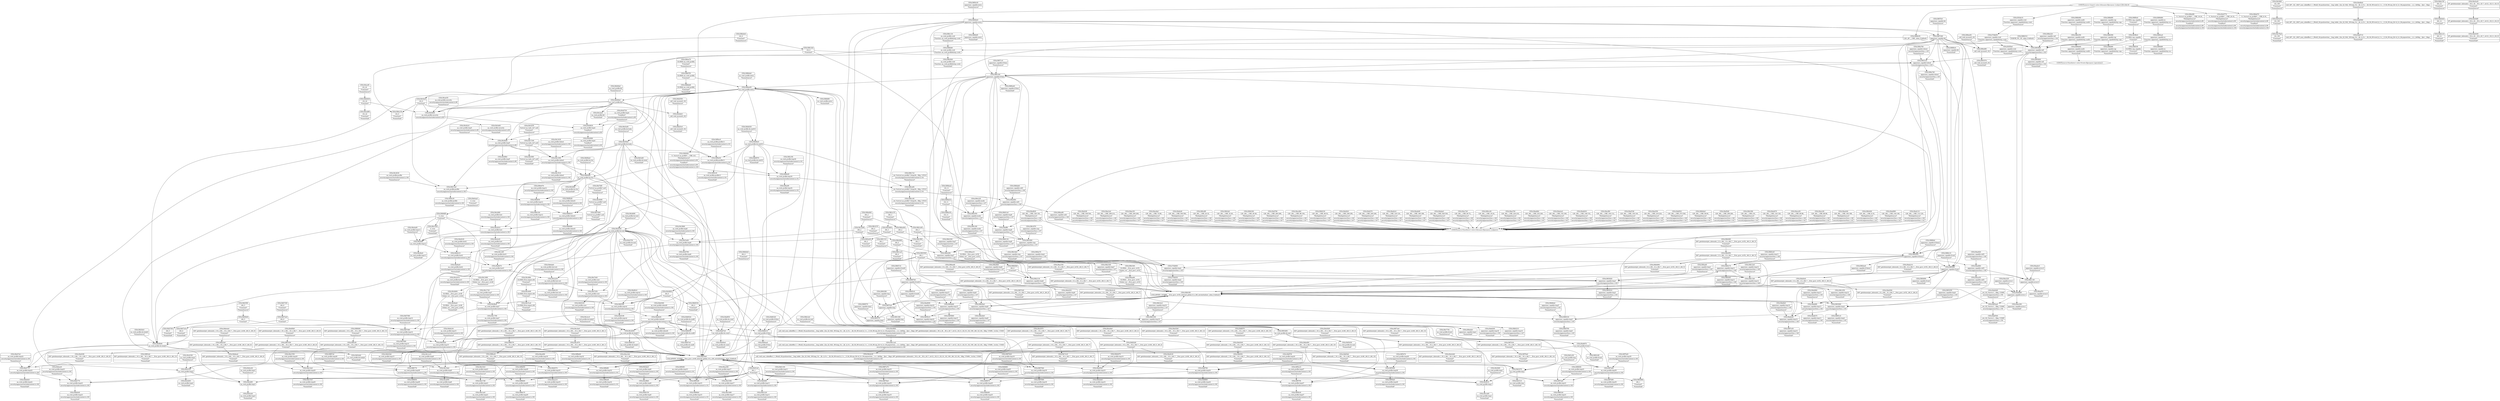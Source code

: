 digraph {
	CE0x38f7030 [shape=record,shape=Mrecord,label="{CE0x38f7030|i64*_getelementptr_inbounds_(_16_x_i64_,_16_x_i64_*___llvm_gcov_ctr46,_i64_0,_i64_14)|*Constant*}"]
	CE0x38ac8a0 [shape=record,shape=Mrecord,label="{CE0x38ac8a0|128:_i64,_:_CRE_72,80_|*MultipleSource*|security/apparmor/lsm.c,146|security/apparmor/lsm.c,147}"]
	CE0x38d43b0 [shape=record,shape=Mrecord,label="{CE0x38d43b0|aa_cred_profile:tmp15|security/apparmor/include/context.h,100|*SummSink*}"]
	CE0x38d3920 [shape=record,shape=Mrecord,label="{CE0x38d3920|aa_cred_profile:tmp15|security/apparmor/include/context.h,100}"]
	CE0x374bb50 [shape=record,shape=Mrecord,label="{CE0x374bb50|apparmor_capable:cred|Function::apparmor_capable&Arg::cred::}"]
	CE0x38d6120 [shape=record,shape=Mrecord,label="{CE0x38d6120|aa_cred_profile:do.body5|*SummSink*}"]
	CE0x388d7f0 [shape=record,shape=Mrecord,label="{CE0x388d7f0|GLOBAL:aa_cred_profile|*Constant*}"]
	CE0x38e40d0 [shape=record,shape=Mrecord,label="{CE0x38e40d0|i64*_getelementptr_inbounds_(_16_x_i64_,_16_x_i64_*___llvm_gcov_ctr46,_i64_0,_i64_0)|*Constant*|*SummSource*}"]
	CE0x38ac220 [shape=record,shape=Mrecord,label="{CE0x38ac220|apparmor_capable:error.1|*SummSource*}"]
	CE0x388c3e0 [shape=record,shape=Mrecord,label="{CE0x388c3e0|i32_0|*Constant*}"]
	CE0x38e8360 [shape=record,shape=Mrecord,label="{CE0x38e8360|aa_cred_profile:tobool4|security/apparmor/include/context.h,100|*SummSource*}"]
	CE0x38d53f0 [shape=record,shape=Mrecord,label="{CE0x38d53f0|aa_cred_profile:expval|security/apparmor/include/context.h,100}"]
	CE0x383f5e0 [shape=record,shape=Mrecord,label="{CE0x383f5e0|apparmor_capable:cred|Function::apparmor_capable&Arg::cred::|*SummSink*}"]
	CE0x38afe40 [shape=record,shape=Mrecord,label="{CE0x38afe40|128:_i64,_:_CRE_544,592_|*MultipleSource*|security/apparmor/lsm.c,146|security/apparmor/lsm.c,147}"]
	CE0x38ca650 [shape=record,shape=Mrecord,label="{CE0x38ca650|aa_cred_profile:tmp8|security/apparmor/include/context.h,100|*SummSink*}"]
	CE0x38f6d50 [shape=record,shape=Mrecord,label="{CE0x38f6d50|aa_cred_profile:tmp29|security/apparmor/include/context.h,100|*SummSource*}"]
	CE0x38f76e0 [shape=record,shape=Mrecord,label="{CE0x38f76e0|i64*_getelementptr_inbounds_(_16_x_i64_,_16_x_i64_*___llvm_gcov_ctr46,_i64_0,_i64_14)|*Constant*|*SummSink*}"]
	CE0x389cdf0 [shape=record,shape=Mrecord,label="{CE0x389cdf0|128:_i64,_:_CRE_24,32_|*MultipleSource*|security/apparmor/lsm.c,146|security/apparmor/lsm.c,147}"]
	CE0x3886fa0 [shape=record,shape=Mrecord,label="{CE0x3886fa0|apparmor_capable:if.then2|*SummSource*}"]
	CE0x38ab210 [shape=record,shape=Mrecord,label="{CE0x38ab210|i64*_getelementptr_inbounds_(_8_x_i64_,_8_x_i64_*___llvm_gcov_ctr52,_i64_0,_i64_6)|*Constant*|*SummSource*}"]
	CE0x38f6b60 [shape=record,shape=Mrecord,label="{CE0x38f6b60|aa_cred_profile:tmp29|security/apparmor/include/context.h,100}"]
	CE0x38e8200 [shape=record,shape=Mrecord,label="{CE0x38e8200|aa_cred_profile:tobool4|security/apparmor/include/context.h,100}"]
	CE0x3893500 [shape=record,shape=Mrecord,label="{CE0x3893500|i64_1|*Constant*}"]
	CE0x389cfa0 [shape=record,shape=Mrecord,label="{CE0x389cfa0|128:_i64,_:_CRE_32,40_|*MultipleSource*|security/apparmor/lsm.c,146|security/apparmor/lsm.c,147}"]
	CE0x38f9e00 [shape=record,shape=Mrecord,label="{CE0x38f9e00|aa_cred_profile:tmp34|security/apparmor/include/context.h,101}"]
	CE0x38d13a0 [shape=record,shape=Mrecord,label="{CE0x38d13a0|aa_cred_profile:profile|security/apparmor/include/context.h,100}"]
	CE0x38d6520 [shape=record,shape=Mrecord,label="{CE0x38d6520|aa_cred_profile:do.end8|*SummSource*}"]
	CE0x3889e60 [shape=record,shape=Mrecord,label="{CE0x3889e60|apparmor_capable:audit|Function::apparmor_capable&Arg::audit::|*SummSink*}"]
	CE0x389d180 [shape=record,shape=Mrecord,label="{CE0x389d180|128:_i64,_:_CRE_40,48_|*MultipleSource*|security/apparmor/lsm.c,146|security/apparmor/lsm.c,147}"]
	CE0x38afff0 [shape=record,shape=Mrecord,label="{CE0x38afff0|apparmor_capable:tmp6|security/apparmor/lsm.c,147}"]
	CE0x38c8630 [shape=record,shape=Mrecord,label="{CE0x38c8630|aa_cred_profile:tmp4|*LoadInst*|security/apparmor/include/context.h,99}"]
	CE0x38c0a70 [shape=record,shape=Mrecord,label="{CE0x38c0a70|i32_100|*Constant*}"]
	CE0x3887e30 [shape=record,shape=Mrecord,label="{CE0x3887e30|apparmor_capable:tmp14|security/apparmor/lsm.c,149|*SummSink*}"]
	CE0x388f0a0 [shape=record,shape=Mrecord,label="{CE0x388f0a0|GLOBAL:cap_capable|*Constant*|*SummSource*}"]
	CE0x38d0a60 [shape=record,shape=Mrecord,label="{CE0x38d0a60|aa_cred_profile:lor.rhs}"]
	CE0x38af780 [shape=record,shape=Mrecord,label="{CE0x38af780|128:_i64,_:_CRE_264,268_|*MultipleSource*|security/apparmor/lsm.c,146|security/apparmor/lsm.c,147}"]
	CE0x38d3dc0 [shape=record,shape=Mrecord,label="{CE0x38d3dc0|aa_cred_profile:do.body6|*SummSource*}"]
	CE0x38f6770 [shape=record,shape=Mrecord,label="{CE0x38f6770|aa_cred_profile:tmp28|security/apparmor/include/context.h,100}"]
	CE0x38dfe80 [shape=record,shape=Mrecord,label="{CE0x38dfe80|aa_cred_profile:tmp25|security/apparmor/include/context.h,100|*SummSink*}"]
	CE0x38d73c0 [shape=record,shape=Mrecord,label="{CE0x38d73c0|i64_6|*Constant*|*SummSink*}"]
	CE0x38c6fb0 [shape=record,shape=Mrecord,label="{CE0x38c6fb0|aa_cred_profile:tmp5|security/apparmor/include/context.h,99|*SummSink*}"]
	CE0x38abfa0 [shape=record,shape=Mrecord,label="{CE0x38abfa0|apparmor_capable:tmp14|security/apparmor/lsm.c,149|*SummSource*}"]
	CE0x38d4230 [shape=record,shape=Mrecord,label="{CE0x38d4230|aa_cred_profile:tmp15|security/apparmor/include/context.h,100|*SummSource*}"]
	CE0x388bbd0 [shape=record,shape=Mrecord,label="{CE0x388bbd0|GLOBAL:aa_cred_profile|*Constant*|*SummSink*}"]
	CE0x38c9ef0 [shape=record,shape=Mrecord,label="{CE0x38c9ef0|aa_cred_profile:security|security/apparmor/include/context.h,99|*SummSink*}"]
	CE0x38b0ef0 [shape=record,shape=Mrecord,label="{CE0x38b0ef0|apparmor_capable:tmp11|security/apparmor/lsm.c,148|*SummSink*}"]
	CE0x3895aa0 [shape=record,shape=Mrecord,label="{CE0x3895aa0|_ret_i32_%error.1,_!dbg_!15489|security/apparmor/lsm.c,150}"]
	CE0x3889a40 [shape=record,shape=Mrecord,label="{CE0x3889a40|apparmor_capable:if.then|*SummSink*}"]
	CE0x388d6a0 [shape=record,shape=Mrecord,label="{CE0x388d6a0|apparmor_capable:tmp5|security/apparmor/lsm.c,145|*SummSource*}"]
	CE0x389ed90 [shape=record,shape=Mrecord,label="{CE0x389ed90|_call_void_mcount()_#2}"]
	CE0x38cca60 [shape=record,shape=Mrecord,label="{CE0x38cca60|aa_cred_profile:tmp1|*SummSink*}"]
	CE0x388e220 [shape=record,shape=Mrecord,label="{CE0x388e220|apparmor_capable:call|security/apparmor/lsm.c,144|*SummSource*}"]
	CE0x38e4be0 [shape=record,shape=Mrecord,label="{CE0x38e4be0|aa_cred_profile:tmp13|*SummSink*}"]
	CE0x38c8730 [shape=record,shape=Mrecord,label="{CE0x38c8730|aa_cred_profile:tmp4|*LoadInst*|security/apparmor/include/context.h,99|*SummSource*}"]
	CE0x388ae00 [shape=record,shape=Mrecord,label="{CE0x388ae00|aa_cred_profile:entry}"]
	CE0x388dab0 [shape=record,shape=Mrecord,label="{CE0x388dab0|apparmor_capable:call1|security/apparmor/lsm.c,146|*SummSource*}"]
	CE0x38de770 [shape=record,shape=Mrecord,label="{CE0x38de770|aa_cred_profile:tmp23|security/apparmor/include/context.h,100}"]
	CE0x38c3430 [shape=record,shape=Mrecord,label="{CE0x38c3430|aa_cred_profile:tobool|security/apparmor/include/context.h,100|*SummSource*}"]
	CE0x38f86e0 [shape=record,shape=Mrecord,label="{CE0x38f86e0|i64*_getelementptr_inbounds_(_16_x_i64_,_16_x_i64_*___llvm_gcov_ctr46,_i64_0,_i64_15)|*Constant*|*SummSource*}"]
	CE0x38b0210 [shape=record,shape=Mrecord,label="{CE0x38b0210|apparmor_capable:tmp10|security/apparmor/lsm.c,147|*SummSink*}"]
	CE0x38b2060 [shape=record,shape=Mrecord,label="{CE0x38b2060|i64_4|*Constant*}"]
	CE0x38ab960 [shape=record,shape=Mrecord,label="{CE0x38ab960|apparmor_capable:tmp13|security/apparmor/lsm.c,149|*SummSource*}"]
	CE0x38845c0 [shape=record,shape=Mrecord,label="{CE0x38845c0|apparmor_capable:if.end4|*SummSink*}"]
	"CONST[source:1(input),value:2(dynamic)][purpose:{subject}][SrcIdx:0]"
	CE0x38a8090 [shape=record,shape=Mrecord,label="{CE0x38a8090|apparmor_capable:tmp16|security/apparmor/lsm.c,150|*SummSource*}"]
	CE0x3887260 [shape=record,shape=Mrecord,label="{CE0x3887260|apparmor_capable:bb}"]
	CE0x38e5af0 [shape=record,shape=Mrecord,label="{CE0x38e5af0|aa_cred_profile:do.body|*SummSink*}"]
	CE0x38c2b50 [shape=record,shape=Mrecord,label="{CE0x38c2b50|aa_cred_profile:do.body5}"]
	CE0x38cf280 [shape=record,shape=Mrecord,label="{CE0x38cf280|aa_cred_profile:tmp1|*SummSource*}"]
	CE0x38acdb0 [shape=record,shape=Mrecord,label="{CE0x38acdb0|128:_i64,_:_CRE_96,104_|*MultipleSource*|security/apparmor/lsm.c,146|security/apparmor/lsm.c,147}"]
	CE0x38d19e0 [shape=record,shape=Mrecord,label="{CE0x38d19e0|COLLAPSED:_GCMRE___llvm_gcov_ctr46_internal_global_16_x_i64_zeroinitializer:_elem_0:default:}"]
	CE0x38a8200 [shape=record,shape=Mrecord,label="{CE0x38a8200|apparmor_capable:tmp16|security/apparmor/lsm.c,150|*SummSink*}"]
	CE0x389e1b0 [shape=record,shape=Mrecord,label="{CE0x389e1b0|aa_cred_profile:tmp12|security/apparmor/include/context.h,100|*SummSink*}"]
	CE0x38b26b0 [shape=record,shape=Mrecord,label="{CE0x38b26b0|apparmor_capable:tmp8|security/apparmor/lsm.c,147|*SummSource*}"]
	CE0x38e3600 [shape=record,shape=Mrecord,label="{CE0x38e3600|i64*_getelementptr_inbounds_(_16_x_i64_,_16_x_i64_*___llvm_gcov_ctr46,_i64_0,_i64_7)|*Constant*}"]
	CE0x38c8be0 [shape=record,shape=Mrecord,label="{CE0x38c8be0|aa_cred_profile:tmp7|security/apparmor/include/context.h,100}"]
	CE0x38a66a0 [shape=record,shape=Mrecord,label="{CE0x38a66a0|void_(i8*,_i32,_i64)*_asm_sideeffect_1:_09ud2_0A.pushsection___bug_table,_22a_22_0A2:_09.long_1b_-_2b,_$_0:c_-_2b_0A_09.word_$_1:c_,_0_0A_09.org_2b+$_2:c_0A.popsection_,_i,i,i,_dirflag_,_fpsr_,_flags_|*SummSource*}"]
	CE0x389df30 [shape=record,shape=Mrecord,label="{CE0x389df30|aa_cred_profile:tmp12|security/apparmor/include/context.h,100}"]
	CE0x38e9b90 [shape=record,shape=Mrecord,label="{CE0x38e9b90|aa_cred_profile:do.body6}"]
	CE0x38e7bf0 [shape=record,shape=Mrecord,label="{CE0x38e7bf0|%struct.aa_profile*_null|*Constant*|*SummSource*}"]
	CE0x38b23d0 [shape=record,shape=Mrecord,label="{CE0x38b23d0|apparmor_capable:tmp7|security/apparmor/lsm.c,147|*SummSink*}"]
	CE0x38d7580 [shape=record,shape=Mrecord,label="{CE0x38d7580|aa_cred_profile:tmp14|security/apparmor/include/context.h,100|*SummSource*}"]
	CE0x38e03b0 [shape=record,shape=Mrecord,label="{CE0x38e03b0|i64*_getelementptr_inbounds_(_16_x_i64_,_16_x_i64_*___llvm_gcov_ctr46,_i64_0,_i64_12)|*Constant*|*SummSource*}"]
	CE0x3894dd0 [shape=record,shape=Mrecord,label="{CE0x3894dd0|apparmor_capable:tmp15|security/apparmor/lsm.c,150}"]
	CE0x38a78a0 [shape=record,shape=Mrecord,label="{CE0x38a78a0|i32_100|*Constant*|*SummSink*}"]
	CE0x38f5400 [shape=record,shape=Mrecord,label="{CE0x38f5400|aa_cred_profile:tmp26|security/apparmor/include/context.h,100}"]
	CE0x389d330 [shape=record,shape=Mrecord,label="{CE0x389d330|128:_i64,_:_CRE_48,52_|*MultipleSource*|security/apparmor/lsm.c,146|security/apparmor/lsm.c,147}"]
	CE0x38af420 [shape=record,shape=Mrecord,label="{CE0x38af420|128:_i64,_:_CRE_248,256_|*MultipleSource*|security/apparmor/lsm.c,146|security/apparmor/lsm.c,147}"]
	CE0x388f1f0 [shape=record,shape=Mrecord,label="{CE0x388f1f0|GLOBAL:cap_capable|*Constant*|*SummSink*}"]
	CE0x38b1e00 [shape=record,shape=Mrecord,label="{CE0x38b1e00|i64_3|*Constant*}"]
	CE0x38af270 [shape=record,shape=Mrecord,label="{CE0x38af270|128:_i64,_:_CRE_240,248_|*MultipleSource*|security/apparmor/lsm.c,146|security/apparmor/lsm.c,147}"]
	CE0x388d420 [shape=record,shape=Mrecord,label="{CE0x388d420|i64_0|*Constant*|*SummSource*}"]
	CE0x38cd2f0 [shape=record,shape=Mrecord,label="{CE0x38cd2f0|aa_cred_profile:tmp3}"]
	CE0x38871c0 [shape=record,shape=Mrecord,label="{CE0x38871c0|apparmor_capable:if.then|*SummSource*}"]
	CE0x38a84d0 [shape=record,shape=Mrecord,label="{CE0x38a84d0|_ret_i32_%error.1,_!dbg_!15489|security/apparmor/lsm.c,150|*SummSource*}"]
	CE0x374b930 [shape=record,shape=Mrecord,label="{CE0x374b930|apparmor_capable:tmp2|security/apparmor/lsm.c,145|*SummSink*}"]
	CE0x38e2bf0 [shape=record,shape=Mrecord,label="{CE0x38e2bf0|aa_cred_profile:tmp13}"]
	CE0x3887620 [shape=record,shape=Mrecord,label="{CE0x3887620|aa_cred_profile:tmp18|security/apparmor/include/context.h,100|*SummSource*}"]
	CE0x388b6f0 [shape=record,shape=Mrecord,label="{CE0x388b6f0|apparmor_capable:cap|Function::apparmor_capable&Arg::cap::|*SummSource*}"]
	CE0x38e6ab0 [shape=record,shape=Mrecord,label="{CE0x38e6ab0|aa_cred_profile:lnot.ext|security/apparmor/include/context.h,100|*SummSource*}"]
	CE0x38ad2c0 [shape=record,shape=Mrecord,label="{CE0x38ad2c0|128:_i64,_:_CRE_120,124_|*MultipleSource*|security/apparmor/lsm.c,146|security/apparmor/lsm.c,147}"]
	CE0x38de0e0 [shape=record,shape=Mrecord,label="{CE0x38de0e0|i64_12|*Constant*}"]
	CE0x38ccbe0 [shape=record,shape=Mrecord,label="{CE0x38ccbe0|i64*_getelementptr_inbounds_(_16_x_i64_,_16_x_i64_*___llvm_gcov_ctr46,_i64_0,_i64_1)|*Constant*|*SummSource*}"]
	CE0x38e3970 [shape=record,shape=Mrecord,label="{CE0x38e3970|i64*_getelementptr_inbounds_(_16_x_i64_,_16_x_i64_*___llvm_gcov_ctr46,_i64_0,_i64_7)|*Constant*|*SummSource*}"]
	CE0x38cacf0 [shape=record,shape=Mrecord,label="{CE0x38cacf0|i32_22|*Constant*|*SummSource*}"]
	CE0x38c0250 [shape=record,shape=Mrecord,label="{CE0x38c0250|%struct.aa_task_cxt*_null|*Constant*|*SummSource*}"]
	CE0x38d2550 [shape=record,shape=Mrecord,label="{CE0x38d2550|_call_void_mcount()_#2|*SummSource*}"]
	CE0x38c2230 [shape=record,shape=Mrecord,label="{CE0x38c2230|aa_cred_profile:lnot.ext|security/apparmor/include/context.h,100}"]
	CE0x38cd8b0 [shape=record,shape=Mrecord,label="{CE0x38cd8b0|aa_cred_profile:tmp9|security/apparmor/include/context.h,100}"]
	CE0x38847c0 [shape=record,shape=Mrecord,label="{CE0x38847c0|apparmor_capable:if.end4|*SummSource*}"]
	CE0x388bfd0 [shape=record,shape=Mrecord,label="{CE0x388bfd0|aa_cred_profile:cred|Function::aa_cred_profile&Arg::cred::}"]
	CE0x38e1020 [shape=record,shape=Mrecord,label="{CE0x38e1020|i1_true|*Constant*|*SummSink*}"]
	CE0x3885b00 [shape=record,shape=Mrecord,label="{CE0x3885b00|apparmor_capable:if.then2}"]
	CE0x38ade90 [shape=record,shape=Mrecord,label="{CE0x38ade90|128:_i64,_:_CRE_160,188_|*MultipleSource*|security/apparmor/lsm.c,146|security/apparmor/lsm.c,147}"]
	CE0x38d1970 [shape=record,shape=Mrecord,label="{CE0x38d1970|aa_cred_profile:tmp}"]
	"CONST[source:0(mediator),value:2(dynamic)][purpose:{subject}]"
	CE0x38afae0 [shape=record,shape=Mrecord,label="{CE0x38afae0|128:_i64,_:_CRE_528,536_|*MultipleSource*|security/apparmor/lsm.c,146|security/apparmor/lsm.c,147}"]
	CE0x38bfb90 [shape=record,shape=Mrecord,label="{CE0x38bfb90|0:_%struct.aa_profile*,_:_CRE_0,8_|*MultipleSource*|security/apparmor/include/context.h,99|*LoadInst*|security/apparmor/include/context.h,99|security/apparmor/include/context.h,100}"]
	CE0x38c5860 [shape=record,shape=Mrecord,label="{CE0x38c5860|aa_cred_profile:tmp6|security/apparmor/include/context.h,100|*SummSource*}"]
	CE0x38d02d0 [shape=record,shape=Mrecord,label="{CE0x38d02d0|i64*_getelementptr_inbounds_(_16_x_i64_,_16_x_i64_*___llvm_gcov_ctr46,_i64_0,_i64_4)|*Constant*}"]
	CE0x38b01a0 [shape=record,shape=Mrecord,label="{CE0x38b01a0|apparmor_capable:tmp6|security/apparmor/lsm.c,147|*SummSource*}"]
	CE0x3893c90 [shape=record,shape=Mrecord,label="{CE0x3893c90|aa_cred_profile:if.end|*SummSink*}"]
	CE0x38e2e20 [shape=record,shape=Mrecord,label="{CE0x38e2e20|aa_cred_profile:lnot|security/apparmor/include/context.h,100|*SummSink*}"]
	CE0x38a5a20 [shape=record,shape=Mrecord,label="{CE0x38a5a20|i8*_getelementptr_inbounds_(_36_x_i8_,_36_x_i8_*_.str12,_i32_0,_i32_0)|*Constant*|*SummSource*}"]
	CE0x38dfd60 [shape=record,shape=Mrecord,label="{CE0x38dfd60|aa_cred_profile:tmp25|security/apparmor/include/context.h,100|*SummSource*}"]
	CE0x3887b90 [shape=record,shape=Mrecord,label="{CE0x3887b90|aa_cred_profile:tmp19|security/apparmor/include/context.h,100|*SummSink*}"]
	CE0x38ac720 [shape=record,shape=Mrecord,label="{CE0x38ac720|128:_i64,_:_CRE_64,72_|*MultipleSource*|security/apparmor/lsm.c,146|security/apparmor/lsm.c,147}"]
	CE0x38de1c0 [shape=record,shape=Mrecord,label="{CE0x38de1c0|i64_12|*Constant*|*SummSink*}"]
	CE0x38c4e90 [shape=record,shape=Mrecord,label="{CE0x38c4e90|GLOBAL:llvm.expect.i64|*Constant*}"]
	CE0x38e0770 [shape=record,shape=Mrecord,label="{CE0x38e0770|aa_cred_profile:tmp22|security/apparmor/include/context.h,100}"]
	CE0x38aa920 [shape=record,shape=Mrecord,label="{CE0x38aa920|apparmor_capable:call3|security/apparmor/lsm.c,148|*SummSource*}"]
	CE0x38cb480 [shape=record,shape=Mrecord,label="{CE0x38cb480|aa_cred_profile:lor.rhs|*SummSink*}"]
	CE0x38c2070 [shape=record,shape=Mrecord,label="{CE0x38c2070|aa_cred_profile:lnot3|security/apparmor/include/context.h,100|*SummSink*}"]
	CE0x3881f70 [shape=record,shape=Mrecord,label="{CE0x3881f70|apparmor_capable:tmp1}"]
	CE0x38c18a0 [shape=record,shape=Mrecord,label="{CE0x38c18a0|aa_cred_profile:tmp8|security/apparmor/include/context.h,100}"]
	CE0x38f54e0 [shape=record,shape=Mrecord,label="{CE0x38f54e0|aa_cred_profile:tmp26|security/apparmor/include/context.h,100|*SummSink*}"]
	CE0x38ac290 [shape=record,shape=Mrecord,label="{CE0x38ac290|apparmor_capable:error.1|*SummSink*}"]
	CE0x38d6d10 [shape=record,shape=Mrecord,label="{CE0x38d6d10|aa_cred_profile:tobool1|security/apparmor/include/context.h,100}"]
	CE0x38e93f0 [shape=record,shape=Mrecord,label="{CE0x38e93f0|i64*_getelementptr_inbounds_(_16_x_i64_,_16_x_i64_*___llvm_gcov_ctr46,_i64_0,_i64_8)|*Constant*|*SummSink*}"]
	CE0x38e07e0 [shape=record,shape=Mrecord,label="{CE0x38e07e0|aa_cred_profile:tmp22|security/apparmor/include/context.h,100|*SummSource*}"]
	CE0x38e7440 [shape=record,shape=Mrecord,label="{CE0x38e7440|aa_cred_profile:conv|security/apparmor/include/context.h,100|*SummSource*}"]
	CE0x38cae50 [shape=record,shape=Mrecord,label="{CE0x38cae50|aa_cred_profile:security|security/apparmor/include/context.h,99|*SummSource*}"]
	CE0x38e7750 [shape=record,shape=Mrecord,label="{CE0x38e7750|aa_cred_profile:if.end|*SummSource*}"]
	CE0x389cc00 [shape=record,shape=Mrecord,label="{CE0x389cc00|128:_i64,_:_CRE_16,24_|*MultipleSource*|security/apparmor/lsm.c,146|security/apparmor/lsm.c,147}"]
	CE0x38c6080 [shape=record,shape=Mrecord,label="{CE0x38c6080|aa_cred_profile:tmp4|*LoadInst*|security/apparmor/include/context.h,99|*SummSink*}"]
	CE0x38e6c30 [shape=record,shape=Mrecord,label="{CE0x38e6c30|aa_cred_profile:lnot.ext|security/apparmor/include/context.h,100|*SummSink*}"]
	CE0x38df860 [shape=record,shape=Mrecord,label="{CE0x38df860|aa_cred_profile:tmp24|security/apparmor/include/context.h,100|*SummSink*}"]
	CE0x38d4570 [shape=record,shape=Mrecord,label="{CE0x38d4570|aa_cred_profile:tmp16|security/apparmor/include/context.h,100}"]
	CE0x38f93d0 [shape=record,shape=Mrecord,label="{CE0x38f93d0|aa_cred_profile:tmp33|security/apparmor/include/context.h,101}"]
	CE0x388c450 [shape=record,shape=Mrecord,label="{CE0x388c450|apparmor_capable:audit|Function::apparmor_capable&Arg::audit::}"]
	CE0x38e6210 [shape=record,shape=Mrecord,label="{CE0x38e6210|aa_cred_profile:lnot2|security/apparmor/include/context.h,100}"]
	CE0x38f8a20 [shape=record,shape=Mrecord,label="{CE0x38f8a20|i64*_getelementptr_inbounds_(_16_x_i64_,_16_x_i64_*___llvm_gcov_ctr46,_i64_0,_i64_15)|*Constant*|*SummSink*}"]
	CE0x388c540 [shape=record,shape=Mrecord,label="{CE0x388c540|GLOBAL:__llvm_gcov_ctr52|Global_var:__llvm_gcov_ctr52}"]
	CE0x38cb750 [shape=record,shape=Mrecord,label="{CE0x38cb750|aa_cred_profile:lor.end|*SummSink*}"]
	CE0x389ee00 [shape=record,shape=Mrecord,label="{CE0x389ee00|_call_void_mcount()_#2|*SummSource*}"]
	CE0x38ae700 [shape=record,shape=Mrecord,label="{CE0x38ae700|128:_i64,_:_CRE_224,232_|*MultipleSource*|security/apparmor/lsm.c,146|security/apparmor/lsm.c,147}"]
	CE0x38d47e0 [shape=record,shape=Mrecord,label="{CE0x38d47e0|aa_cred_profile:do.end8|*SummSink*}"]
	CE0x3889570 [shape=record,shape=Mrecord,label="{CE0x3889570|apparmor_capable:tmp1|*SummSource*}"]
	CE0x38e90b0 [shape=record,shape=Mrecord,label="{CE0x38e90b0|i64*_getelementptr_inbounds_(_16_x_i64_,_16_x_i64_*___llvm_gcov_ctr46,_i64_0,_i64_8)|*Constant*|*SummSource*}"]
	CE0x38f9a50 [shape=record,shape=Mrecord,label="{CE0x38f9a50|aa_cred_profile:profile11|security/apparmor/include/context.h,101}"]
	CE0x38d6d80 [shape=record,shape=Mrecord,label="{CE0x38d6d80|aa_cred_profile:tobool1|security/apparmor/include/context.h,100|*SummSink*}"]
	CE0x38c8d00 [shape=record,shape=Mrecord,label="{CE0x38c8d00|GLOBAL:__llvm_gcov_ctr46|Global_var:__llvm_gcov_ctr46}"]
	CE0x38a9b70 [shape=record,shape=Mrecord,label="{CE0x38a9b70|aa_cred_profile:lnot3|security/apparmor/include/context.h,100}"]
	CE0x38cbc40 [shape=record,shape=Mrecord,label="{CE0x38cbc40|aa_cred_profile:tmp3|*SummSource*}"]
	CE0x38cb540 [shape=record,shape=Mrecord,label="{CE0x38cb540|aa_cred_profile:lor.end}"]
	CE0x38b32c0 [shape=record,shape=Mrecord,label="{CE0x38b32c0|apparmor_capable:tmp10|security/apparmor/lsm.c,147|*SummSource*}"]
	CE0x38d5980 [shape=record,shape=Mrecord,label="{CE0x38d5980|aa_cred_profile:tobool4|security/apparmor/include/context.h,100|*SummSink*}"]
	CE0x38d4d30 [shape=record,shape=Mrecord,label="{CE0x38d4d30|aa_cred_profile:do.end10|*SummSource*}"]
	CE0x3883080 [shape=record,shape=Mrecord,label="{CE0x3883080|i64_1|*Constant*|*SummSink*}"]
	CE0x38b2300 [shape=record,shape=Mrecord,label="{CE0x38b2300|apparmor_capable:tmp7|security/apparmor/lsm.c,147|*SummSource*}"]
	CE0x38aaa50 [shape=record,shape=Mrecord,label="{CE0x38aaa50|apparmor_capable:call3|security/apparmor/lsm.c,148|*SummSink*}"]
	CE0x38e5a00 [shape=record,shape=Mrecord,label="{CE0x38e5a00|aa_cred_profile:do.body|*SummSource*}"]
	CE0x38e80c0 [shape=record,shape=Mrecord,label="{CE0x38e80c0|aa_cred_profile:expval|security/apparmor/include/context.h,100|*SummSource*}"]
	CE0x38d1a50 [shape=record,shape=Mrecord,label="{CE0x38d1a50|aa_cred_profile:tmp|*SummSource*}"]
	CE0x38878a0 [shape=record,shape=Mrecord,label="{CE0x38878a0|aa_cred_profile:tmp19|security/apparmor/include/context.h,100}"]
	CE0x38b29a0 [shape=record,shape=Mrecord,label="{CE0x38b29a0|apparmor_capable:tmp9|security/apparmor/lsm.c,147}"]
	CE0x3882be0 [shape=record,shape=Mrecord,label="{CE0x3882be0|apparmor_capable:entry}"]
	CE0x38df070 [shape=record,shape=Mrecord,label="{CE0x38df070|i64*_getelementptr_inbounds_(_16_x_i64_,_16_x_i64_*___llvm_gcov_ctr46,_i64_0,_i64_10)|*Constant*|*SummSource*}"]
	CE0x38fa2f0 [shape=record,shape=Mrecord,label="{CE0x38fa2f0|aa_cred_profile:tmp34|security/apparmor/include/context.h,101|*SummSink*}"]
	CE0x388ae70 [shape=record,shape=Mrecord,label="{CE0x388ae70|GLOBAL:aa_cred_profile|*Constant*|*SummSource*}"]
	CE0x3893570 [shape=record,shape=Mrecord,label="{CE0x3893570|_call_void_mcount()_#2|*SummSink*}"]
	CE0x38ae8b0 [shape=record,shape=Mrecord,label="{CE0x38ae8b0|128:_i64,_:_CRE_232,240_|*MultipleSource*|security/apparmor/lsm.c,146|security/apparmor/lsm.c,147}"]
	CE0x38c3390 [shape=record,shape=Mrecord,label="{CE0x38c3390|aa_cred_profile:tobool|security/apparmor/include/context.h,100}"]
	"CONST[source:0(mediator),value:0(static)][purpose:{operation}]"
	CE0x38d48a0 [shape=record,shape=Mrecord,label="{CE0x38d48a0|aa_cred_profile:bb}"]
	CE0x38ab0a0 [shape=record,shape=Mrecord,label="{CE0x38ab0a0|i64*_getelementptr_inbounds_(_8_x_i64_,_8_x_i64_*___llvm_gcov_ctr52,_i64_0,_i64_6)|*Constant*}"]
	CE0x38f67e0 [shape=record,shape=Mrecord,label="{CE0x38f67e0|aa_cred_profile:tmp28|security/apparmor/include/context.h,100|*SummSource*}"]
	CE0x38e8190 [shape=record,shape=Mrecord,label="{CE0x38e8190|aa_cred_profile:expval|security/apparmor/include/context.h,100|*SummSink*}"]
	CE0x3893b00 [shape=record,shape=Mrecord,label="{CE0x3893b00|apparmor_capable:call|security/apparmor/lsm.c,144|*SummSink*}"]
	CE0x38e17d0 [shape=record,shape=Mrecord,label="{CE0x38e17d0|aa_cred_profile:tmp21|security/apparmor/include/context.h,100}"]
	CE0x3884690 [shape=record,shape=Mrecord,label="{CE0x3884690|apparmor_capable:if.end|*SummSink*}"]
	CE0x38d7350 [shape=record,shape=Mrecord,label="{CE0x38d7350|i64_6|*Constant*|*SummSource*}"]
	CE0x38f9ac0 [shape=record,shape=Mrecord,label="{CE0x38f9ac0|aa_cred_profile:profile11|security/apparmor/include/context.h,101|*SummSource*}"]
	CE0x38e3480 [shape=record,shape=Mrecord,label="{CE0x38e3480|aa_cred_profile:tmp17|security/apparmor/include/context.h,100|*SummSink*}"]
	CE0x38ac530 [shape=record,shape=Mrecord,label="{CE0x38ac530|i64*_getelementptr_inbounds_(_8_x_i64_,_8_x_i64_*___llvm_gcov_ctr52,_i64_0,_i64_7)|*Constant*|*SummSource*}"]
	CE0x388c7c0 [shape=record,shape=Mrecord,label="{CE0x388c7c0|_ret_%struct.aa_profile*_%tmp34,_!dbg_!15510|security/apparmor/include/context.h,101|*SummSource*}"]
	CE0x38d49a0 [shape=record,shape=Mrecord,label="{CE0x38d49a0|aa_cred_profile:bb|*SummSource*}"]
	CE0x38e4a60 [shape=record,shape=Mrecord,label="{CE0x38e4a60|aa_cred_profile:tmp13|*SummSource*}"]
	CE0x3885e30 [shape=record,shape=Mrecord,label="{CE0x3885e30|apparmor_capable:entry|*SummSource*}"]
	CE0x38ddea0 [shape=record,shape=Mrecord,label="{CE0x38ddea0|i64*_getelementptr_inbounds_(_16_x_i64_,_16_x_i64_*___llvm_gcov_ctr46,_i64_0,_i64_9)|*Constant*|*SummSink*}"]
	CE0x38aa8b0 [shape=record,shape=Mrecord,label="{CE0x38aa8b0|apparmor_capable:call3|security/apparmor/lsm.c,148}"]
	CE0x38d0970 [shape=record,shape=Mrecord,label="{CE0x38d0970|aa_cred_profile:do.end10|*SummSink*}"]
	CE0x38d2fd0 [shape=record,shape=Mrecord,label="{CE0x38d2fd0|aa_cred_profile:tmp11|security/apparmor/include/context.h,100}"]
	CE0x38d6df0 [shape=record,shape=Mrecord,label="{CE0x38d6df0|i1_true|*Constant*}"]
	CE0x38c4f80 [shape=record,shape=Mrecord,label="{CE0x38c4f80|GLOBAL:llvm.expect.i64|*Constant*|*SummSource*}"]
	CE0x38abdb0 [shape=record,shape=Mrecord,label="{CE0x38abdb0|apparmor_capable:error.1}"]
	CE0x388a840 [shape=record,shape=Mrecord,label="{CE0x388a840|i64_2|*Constant*|*SummSource*}"]
	CE0x38b1f80 [shape=record,shape=Mrecord,label="{CE0x38b1f80|i64_3|*Constant*|*SummSink*}"]
	CE0x38c9e80 [shape=record,shape=Mrecord,label="{CE0x38c9e80|aa_cred_profile:tmp5|security/apparmor/include/context.h,99}"]
	CE0x38adce0 [shape=record,shape=Mrecord,label="{CE0x38adce0|128:_i64,_:_CRE_152,160_|*MultipleSource*|security/apparmor/lsm.c,146|security/apparmor/lsm.c,147}"]
	CE0x388eed0 [shape=record,shape=Mrecord,label="{CE0x388eed0|i64*_getelementptr_inbounds_(_8_x_i64_,_8_x_i64_*___llvm_gcov_ctr52,_i64_0,_i64_0)|*Constant*|*SummSource*}"]
	CE0x38d2d70 [shape=record,shape=Mrecord,label="{CE0x38d2d70|aa_cred_profile:tmp10|security/apparmor/include/context.h,100|*SummSource*}"]
	CE0x38a8670 [shape=record,shape=Mrecord,label="{CE0x38a8670|aa_cred_profile:if.end}"]
	CE0x38856f0 [shape=record,shape=Mrecord,label="{CE0x38856f0|apparmor_capable:if.end}"]
	CE0x38b2de0 [shape=record,shape=Mrecord,label="{CE0x38b2de0|apparmor_capable:tmp9|security/apparmor/lsm.c,147|*SummSink*}"]
	CE0x38b2130 [shape=record,shape=Mrecord,label="{CE0x38b2130|apparmor_capable:tmp8|security/apparmor/lsm.c,147}"]
	CE0x38867b0 [shape=record,shape=Mrecord,label="{CE0x38867b0|apparmor_capable:if.end4}"]
	CE0x38adb30 [shape=record,shape=Mrecord,label="{CE0x38adb30|128:_i64,_:_CRE_148,152_|*MultipleSource*|security/apparmor/lsm.c,146|security/apparmor/lsm.c,147}"]
	CE0x388b510 [shape=record,shape=Mrecord,label="{CE0x388b510|VOIDTB_TE:_CE:_elem_0:default:}"]
	CE0x38f5cf0 [shape=record,shape=Mrecord,label="{CE0x38f5cf0|i64*_getelementptr_inbounds_(_16_x_i64_,_16_x_i64_*___llvm_gcov_ctr46,_i64_0,_i64_13)|*Constant*}"]
	CE0x389be30 [shape=record,shape=Mrecord,label="{CE0x389be30|i32_11|*Constant*|*SummSink*}"]
	CE0x3895860 [shape=record,shape=Mrecord,label="{CE0x3895860|apparmor_capable:tmp15|security/apparmor/lsm.c,150|*SummSink*}"]
	CE0x38d6210 [shape=record,shape=Mrecord,label="{CE0x38d6210|aa_cred_profile:if.then}"]
	CE0x38f73a0 [shape=record,shape=Mrecord,label="{CE0x38f73a0|i64*_getelementptr_inbounds_(_16_x_i64_,_16_x_i64_*___llvm_gcov_ctr46,_i64_0,_i64_14)|*Constant*|*SummSource*}"]
	CE0x38c1720 [shape=record,shape=Mrecord,label="{CE0x38c1720|aa_cred_profile:tmp7|security/apparmor/include/context.h,100|*SummSource*}"]
	CE0x388d530 [shape=record,shape=Mrecord,label="{CE0x388d530|i64_0|*Constant*|*SummSink*}"]
	CE0x38c6800 [shape=record,shape=Mrecord,label="{CE0x38c6800|i64_0|*Constant*}"]
	CE0x388e3a0 [shape=record,shape=Mrecord,label="{CE0x388e3a0|aa_cred_profile:do.end|*SummSource*}"]
	CE0x38cf110 [shape=record,shape=Mrecord,label="{CE0x38cf110|aa_cred_profile:tmp|*SummSink*}"]
	CE0x38d5b00 [shape=record,shape=Mrecord,label="{CE0x38d5b00|i64_5|*Constant*}"]
	CE0x38c3510 [shape=record,shape=Mrecord,label="{CE0x38c3510|aa_cred_profile:tobool|security/apparmor/include/context.h,100|*SummSink*}"]
	CE0x38b1b70 [shape=record,shape=Mrecord,label="{CE0x38b1b70|i64_4|*Constant*|*SummSource*}"]
	CE0x38e0ea0 [shape=record,shape=Mrecord,label="{CE0x38e0ea0|i1_true|*Constant*|*SummSource*}"]
	CE0x388a760 [shape=record,shape=Mrecord,label="{CE0x388a760|apparmor_capable:tobool|security/apparmor/lsm.c,145|*SummSource*}"]
	CE0x38ce1b0 [shape=record,shape=Mrecord,label="{CE0x38ce1b0|i64*_getelementptr_inbounds_(_16_x_i64_,_16_x_i64_*___llvm_gcov_ctr46,_i64_0,_i64_1)|*Constant*|*SummSink*}"]
	CE0x38deb40 [shape=record,shape=Mrecord,label="{CE0x38deb40|aa_cred_profile:tmp23|security/apparmor/include/context.h,100|*SummSink*}"]
	CE0x388b080 [shape=record,shape=Mrecord,label="{CE0x388b080|apparmor_capable:audit|Function::apparmor_capable&Arg::audit::|*SummSource*}"]
	CE0x38f94f0 [shape=record,shape=Mrecord,label="{CE0x38f94f0|aa_cred_profile:tmp33|security/apparmor/include/context.h,101|*SummSource*}"]
	CE0x38b0c70 [shape=record,shape=Mrecord,label="{CE0x38b0c70|apparmor_capable:tmp11|security/apparmor/lsm.c,148}"]
	CE0x38b0690 [shape=record,shape=Mrecord,label="{CE0x38b0690|i64*_getelementptr_inbounds_(_8_x_i64_,_8_x_i64_*___llvm_gcov_ctr52,_i64_0,_i64_5)|*Constant*|*SummSink*}"]
	CE0x38c0bf0 [shape=record,shape=Mrecord,label="{CE0x38c0bf0|i32_100|*Constant*|*SummSource*}"]
	CE0x38b2f50 [shape=record,shape=Mrecord,label="{CE0x38b2f50|i64*_getelementptr_inbounds_(_8_x_i64_,_8_x_i64_*___llvm_gcov_ctr52,_i64_0,_i64_5)|*Constant*}"]
	CE0x383de10 [shape=record,shape=Mrecord,label="{CE0x383de10|apparmor_capable:cred|Function::apparmor_capable&Arg::cred::|*SummSource*}"]
	CE0x38d6320 [shape=record,shape=Mrecord,label="{CE0x38d6320|aa_cred_profile:if.then|*SummSource*}"]
	CE0x38d7690 [shape=record,shape=Mrecord,label="{CE0x38d7690|aa_cred_profile:tmp14|security/apparmor/include/context.h,100|*SummSink*}"]
	CE0x38cd190 [shape=record,shape=Mrecord,label="{CE0x38cd190|aa_cred_profile:tmp2|*SummSource*}"]
	CE0x38f5a10 [shape=record,shape=Mrecord,label="{CE0x38f5a10|aa_cred_profile:tmp27|security/apparmor/include/context.h,100|*SummSource*}"]
	CE0x38acf60 [shape=record,shape=Mrecord,label="{CE0x38acf60|128:_i64,_:_CRE_104,112_|*MultipleSource*|security/apparmor/lsm.c,146|security/apparmor/lsm.c,147}"]
	CE0x3894e40 [shape=record,shape=Mrecord,label="{CE0x3894e40|apparmor_capable:tmp15|security/apparmor/lsm.c,150|*SummSource*}"]
	CE0x38f7b90 [shape=record,shape=Mrecord,label="{CE0x38f7b90|aa_cred_profile:tmp30|security/apparmor/include/context.h,100|*SummSink*}"]
	CE0x38ad7d0 [shape=record,shape=Mrecord,label="{CE0x38ad7d0|128:_i64,_:_CRE_136,144_|*MultipleSource*|security/apparmor/lsm.c,146|security/apparmor/lsm.c,147}"]
	CE0x38ac3c0 [shape=record,shape=Mrecord,label="{CE0x38ac3c0|i64*_getelementptr_inbounds_(_8_x_i64_,_8_x_i64_*___llvm_gcov_ctr52,_i64_0,_i64_7)|*Constant*}"]
	CE0x388c130 [shape=record,shape=Mrecord,label="{CE0x388c130|aa_cred_profile:cred|Function::aa_cred_profile&Arg::cred::|*SummSource*}"]
	CE0x38c5a00 [shape=record,shape=Mrecord,label="{CE0x38c5a00|aa_cred_profile:tmp6|security/apparmor/include/context.h,100}"]
	CE0x389e9f0 [shape=record,shape=Mrecord,label="{CE0x389e9f0|0:_%struct.aa_profile*,_:_CRE_16,24_|*MultipleSource*|security/apparmor/include/context.h,99|*LoadInst*|security/apparmor/include/context.h,99|security/apparmor/include/context.h,100}"]
	CE0x389aa10 [shape=record,shape=Mrecord,label="{CE0x389aa10|GLOBAL:__llvm_gcov_ctr52|Global_var:__llvm_gcov_ctr52|*SummSource*}"]
	CE0x388b8f0 [shape=record,shape=Mrecord,label="{CE0x388b8f0|apparmor_capable:cap|Function::apparmor_capable&Arg::cap::|*SummSink*}"]
	CE0x38f7b20 [shape=record,shape=Mrecord,label="{CE0x38f7b20|aa_cred_profile:tmp30|security/apparmor/include/context.h,100|*SummSource*}"]
	CE0x38cbcb0 [shape=record,shape=Mrecord,label="{CE0x38cbcb0|aa_cred_profile:tmp3|*SummSink*}"]
	CE0x38d35f0 [shape=record,shape=Mrecord,label="{CE0x38d35f0|i64_5|*Constant*|*SummSource*}"]
	CE0x38c4900 [shape=record,shape=Mrecord,label="{CE0x38c4900|i64_3|*Constant*}"]
	CE0x38e1ca0 [shape=record,shape=Mrecord,label="{CE0x38e1ca0|_call_void_asm_sideeffect_1:_09ud2_0A.pushsection___bug_table,_22a_22_0A2:_09.long_1b_-_2b,_$_0:c_-_2b_0A_09.word_$_1:c_,_0_0A_09.org_2b+$_2:c_0A.popsection_,_i,i,i,_dirflag_,_fpsr_,_flags_(i8*_getelementptr_inbounds_(_36_x_i8_,_36_x_i8_*_.str12,_i32_0,_i32_0),_i32_100,_i64_12)_#2,_!dbg_!15490,_!srcloc_!15493|security/apparmor/include/context.h,100}"]
	CE0x388b580 [shape=record,shape=Mrecord,label="{CE0x388b580|apparmor_capable:cap|Function::apparmor_capable&Arg::cap::}"]
	CE0x3893010 [shape=record,shape=Mrecord,label="{CE0x3893010|apparmor_capable:tmp3|security/apparmor/lsm.c,145|*SummSink*}"]
	CE0x38c1690 [shape=record,shape=Mrecord,label="{CE0x38c1690|GLOBAL:__llvm_gcov_ctr46|Global_var:__llvm_gcov_ctr46|*SummSource*}"]
	CE0x38b0ce0 [shape=record,shape=Mrecord,label="{CE0x38b0ce0|apparmor_capable:tmp11|security/apparmor/lsm.c,148|*SummSource*}"]
	CE0x38c1ef0 [shape=record,shape=Mrecord,label="{CE0x38c1ef0|aa_cred_profile:lnot3|security/apparmor/include/context.h,100|*SummSource*}"]
	CE0x389aa80 [shape=record,shape=Mrecord,label="{CE0x389aa80|GLOBAL:__llvm_gcov_ctr52|Global_var:__llvm_gcov_ctr52|*SummSink*}"]
	CE0x38f8370 [shape=record,shape=Mrecord,label="{CE0x38f8370|i64*_getelementptr_inbounds_(_16_x_i64_,_16_x_i64_*___llvm_gcov_ctr46,_i64_0,_i64_15)|*Constant*}"]
	CE0x38b3190 [shape=record,shape=Mrecord,label="{CE0x38b3190|apparmor_capable:tmp10|security/apparmor/lsm.c,147}"]
	CE0x38e0040 [shape=record,shape=Mrecord,label="{CE0x38e0040|i64*_getelementptr_inbounds_(_16_x_i64_,_16_x_i64_*___llvm_gcov_ctr46,_i64_0,_i64_12)|*Constant*}"]
	CE0x38f5b30 [shape=record,shape=Mrecord,label="{CE0x38f5b30|aa_cred_profile:tmp27|security/apparmor/include/context.h,100|*SummSink*}"]
	CE0x38dfb70 [shape=record,shape=Mrecord,label="{CE0x38dfb70|aa_cred_profile:tmp25|security/apparmor/include/context.h,100}"]
	CE0x38cf1a0 [shape=record,shape=Mrecord,label="{CE0x38cf1a0|i64_1|*Constant*}"]
	CE0x38b2290 [shape=record,shape=Mrecord,label="{CE0x38b2290|apparmor_capable:tmp7|security/apparmor/lsm.c,147}"]
	CE0x388aa90 [shape=record,shape=Mrecord,label="{CE0x388aa90|apparmor_capable:call1|security/apparmor/lsm.c,146|*SummSink*}"]
	CE0x38ae550 [shape=record,shape=Mrecord,label="{CE0x38ae550|128:_i64,_:_CRE_216,224_|*MultipleSource*|security/apparmor/lsm.c,146|security/apparmor/lsm.c,147}"]
	CE0x388c6b0 [shape=record,shape=Mrecord,label="{CE0x388c6b0|aa_cred_profile:cred|Function::aa_cred_profile&Arg::cred::|*SummSink*}"]
	CE0x38e19c0 [shape=record,shape=Mrecord,label="{CE0x38e19c0|aa_cred_profile:tmp21|security/apparmor/include/context.h,100|*SummSource*}"]
	CE0x38c9770 [shape=record,shape=Mrecord,label="{CE0x38c9770|0:_%struct.aa_profile*,_:_CRE_24,32_|*MultipleSource*|security/apparmor/include/context.h,99|*LoadInst*|security/apparmor/include/context.h,99|security/apparmor/include/context.h,100}"]
	CE0x38a6560 [shape=record,shape=Mrecord,label="{CE0x38a6560|void_(i8*,_i32,_i64)*_asm_sideeffect_1:_09ud2_0A.pushsection___bug_table,_22a_22_0A2:_09.long_1b_-_2b,_$_0:c_-_2b_0A_09.word_$_1:c_,_0_0A_09.org_2b+$_2:c_0A.popsection_,_i,i,i,_dirflag_,_fpsr_,_flags_}"]
	CE0x388bf60 [shape=record,shape=Mrecord,label="{CE0x388bf60|aa_cred_profile:entry|*SummSink*}"]
	CE0x38d3eb0 [shape=record,shape=Mrecord,label="{CE0x38d3eb0|aa_cred_profile:do.body6|*SummSink*}"]
	CE0x38d3760 [shape=record,shape=Mrecord,label="{CE0x38d3760|i64_5|*Constant*|*SummSink*}"]
	CE0x389aaf0 [shape=record,shape=Mrecord,label="{CE0x389aaf0|apparmor_capable:tmp3|security/apparmor/lsm.c,145|*SummSource*}"]
	CE0x38ce9a0 [shape=record,shape=Mrecord,label="{CE0x38ce9a0|i64*_getelementptr_inbounds_(_16_x_i64_,_16_x_i64_*___llvm_gcov_ctr46,_i64_0,_i64_4)|*Constant*|*SummSource*}"]
	CE0x38c1a10 [shape=record,shape=Mrecord,label="{CE0x38c1a10|aa_cred_profile:tmp8|security/apparmor/include/context.h,100|*SummSource*}"]
	CE0x38d72e0 [shape=record,shape=Mrecord,label="{CE0x38d72e0|i64_6|*Constant*}"]
	CE0x388d780 [shape=record,shape=Mrecord,label="{CE0x388d780|apparmor_capable:tmp5|security/apparmor/lsm.c,145|*SummSink*}"]
	CE0x38b2830 [shape=record,shape=Mrecord,label="{CE0x38b2830|apparmor_capable:tmp8|security/apparmor/lsm.c,147|*SummSink*}"]
	CE0x383f6c0 [shape=record,shape=Mrecord,label="{CE0x383f6c0|GLOBAL:cap_capable|*Constant*}"]
	CE0x38e1ae0 [shape=record,shape=Mrecord,label="{CE0x38e1ae0|aa_cred_profile:tmp21|security/apparmor/include/context.h,100|*SummSink*}"]
	CE0x38ea210 [shape=record,shape=Mrecord,label="{CE0x38ea210|aa_cred_profile:tmp16|security/apparmor/include/context.h,100|*SummSink*}"]
	CE0x38d25c0 [shape=record,shape=Mrecord,label="{CE0x38d25c0|_call_void_mcount()_#2|*SummSink*}"]
	CE0x38e6430 [shape=record,shape=Mrecord,label="{CE0x38e6430|aa_cred_profile:lnot2|security/apparmor/include/context.h,100|*SummSource*}"]
	CE0x38c1790 [shape=record,shape=Mrecord,label="{CE0x38c1790|aa_cred_profile:tmp7|security/apparmor/include/context.h,100|*SummSink*}"]
	CE0x38a5e30 [shape=record,shape=Mrecord,label="{CE0x38a5e30|i64*_getelementptr_inbounds_(_8_x_i64_,_8_x_i64_*___llvm_gcov_ctr52,_i64_0,_i64_7)|*Constant*|*SummSink*}"]
	CE0x38c6790 [shape=record,shape=Mrecord,label="{CE0x38c6790|aa_cred_profile:tmp6|security/apparmor/include/context.h,100|*SummSink*}"]
	CE0x38e42d0 [shape=record,shape=Mrecord,label="{CE0x38e42d0|i64*_getelementptr_inbounds_(_16_x_i64_,_16_x_i64_*___llvm_gcov_ctr46,_i64_0,_i64_0)|*Constant*|*SummSink*}"]
	CE0x38f5470 [shape=record,shape=Mrecord,label="{CE0x38f5470|aa_cred_profile:tmp26|security/apparmor/include/context.h,100|*SummSource*}"]
	CE0x38f6e70 [shape=record,shape=Mrecord,label="{CE0x38f6e70|aa_cred_profile:tmp29|security/apparmor/include/context.h,100|*SummSink*}"]
	CE0x38d5d30 [shape=record,shape=Mrecord,label="{CE0x38d5d30|aa_cred_profile:do.end|*SummSink*}"]
	CE0x38e3390 [shape=record,shape=Mrecord,label="{CE0x38e3390|aa_cred_profile:tmp17|security/apparmor/include/context.h,100}"]
	CE0x389e070 [shape=record,shape=Mrecord,label="{CE0x389e070|aa_cred_profile:tmp12|security/apparmor/include/context.h,100|*SummSource*}"]
	CE0x3889ca0 [shape=record,shape=Mrecord,label="{CE0x3889ca0|apparmor_capable:ns|Function::apparmor_capable&Arg::ns::}"]
	CE0x38c3290 [shape=record,shape=Mrecord,label="{CE0x38c3290|i64_2|*Constant*}"]
	CE0x389e870 [shape=record,shape=Mrecord,label="{CE0x389e870|0:_%struct.aa_profile*,_:_CRE_8,16_|*MultipleSource*|security/apparmor/include/context.h,99|*LoadInst*|security/apparmor/include/context.h,99|security/apparmor/include/context.h,100}"]
	CE0x38de150 [shape=record,shape=Mrecord,label="{CE0x38de150|i64_12|*Constant*|*SummSource*}"]
	CE0x38d2de0 [shape=record,shape=Mrecord,label="{CE0x38d2de0|aa_cred_profile:tmp10|security/apparmor/include/context.h,100|*SummSink*}"]
	CE0x38f8ed0 [shape=record,shape=Mrecord,label="{CE0x38f8ed0|aa_cred_profile:tmp32|security/apparmor/include/context.h,101|*SummSink*}"]
	CE0x38874c0 [shape=record,shape=Mrecord,label="{CE0x38874c0|apparmor_capable:tmp}"]
	CE0x38e7b00 [shape=record,shape=Mrecord,label="{CE0x38e7b00|%struct.aa_profile*_null|*Constant*|*SummSink*}"]
	CE0x38f63a0 [shape=record,shape=Mrecord,label="{CE0x38f63a0|i64*_getelementptr_inbounds_(_16_x_i64_,_16_x_i64_*___llvm_gcov_ctr46,_i64_0,_i64_13)|*Constant*|*SummSink*}"]
	CE0x389c050 [shape=record,shape=Mrecord,label="{CE0x389c050|apparmor_capable:mode|security/apparmor/lsm.c,147}"]
	CE0x38843f0 [shape=record,shape=Mrecord,label="{CE0x38843f0|COLLAPSED:_GCMRE___llvm_gcov_ctr52_internal_global_8_x_i64_zeroinitializer:_elem_0:default:}"]
	CE0x38d4aa0 [shape=record,shape=Mrecord,label="{CE0x38d4aa0|aa_cred_profile:if.then|*SummSink*}"]
	CE0x38af930 [shape=record,shape=Mrecord,label="{CE0x38af930|128:_i64,_:_CRE_272,528_|*MultipleSource*|security/apparmor/lsm.c,146|security/apparmor/lsm.c,147}"]
	CE0x38aaf70 [shape=record,shape=Mrecord,label="{CE0x38aaf70|apparmor_capable:error.0|*SummSink*}"]
	CE0x388ca60 [shape=record,shape=Mrecord,label="{CE0x388ca60|_ret_%struct.aa_profile*_%tmp34,_!dbg_!15510|security/apparmor/include/context.h,101}"]
	CE0x38c05f0 [shape=record,shape=Mrecord,label="{CE0x38c05f0|%struct.aa_task_cxt*_null|*Constant*|*SummSink*}"]
	CE0x38dea20 [shape=record,shape=Mrecord,label="{CE0x38dea20|aa_cred_profile:tmp23|security/apparmor/include/context.h,100|*SummSource*}"]
	CE0x389bd10 [shape=record,shape=Mrecord,label="{CE0x389bd10|i32_11|*Constant*}"]
	CE0x389c180 [shape=record,shape=Mrecord,label="{CE0x389c180|apparmor_capable:mode|security/apparmor/lsm.c,147|*SummSink*}"]
	CE0x38b18e0 [shape=record,shape=Mrecord,label="{CE0x38b18e0|apparmor_capable:cmp|security/apparmor/lsm.c,147|*SummSink*}"]
	CE0x389d4e0 [shape=record,shape=Mrecord,label="{CE0x389d4e0|128:_i64,_:_CRE_56,64_|*MultipleSource*|security/apparmor/lsm.c,146|security/apparmor/lsm.c,147}"]
	CE0x38c7a10 [shape=record,shape=Mrecord,label="{CE0x38c7a10|i64*_getelementptr_inbounds_(_16_x_i64_,_16_x_i64_*___llvm_gcov_ctr46,_i64_0,_i64_7)|*Constant*|*SummSink*}"]
	CE0x38e5c00 [shape=record,shape=Mrecord,label="{CE0x38e5c00|i64*_getelementptr_inbounds_(_16_x_i64_,_16_x_i64_*___llvm_gcov_ctr46,_i64_0,_i64_0)|*Constant*}"]
	CE0x38d4be0 [shape=record,shape=Mrecord,label="{CE0x38d4be0|aa_cred_profile:do.end10}"]
	CE0x38bfa30 [shape=record,shape=Mrecord,label="{CE0x38bfa30|aa_cred_profile:profile|security/apparmor/include/context.h,100|*SummSink*}"]
	CE0x38df3b0 [shape=record,shape=Mrecord,label="{CE0x38df3b0|i64*_getelementptr_inbounds_(_16_x_i64_,_16_x_i64_*___llvm_gcov_ctr46,_i64_0,_i64_10)|*Constant*|*SummSink*}"]
	CE0x389ed20 [shape=record,shape=Mrecord,label="{CE0x389ed20|apparmor_capable:tmp1|*SummSink*}"]
	CE0x38c7190 [shape=record,shape=Mrecord,label="{CE0x38c7190|%struct.aa_task_cxt*_null|*Constant*}"]
	CE0x38f6060 [shape=record,shape=Mrecord,label="{CE0x38f6060|i64*_getelementptr_inbounds_(_16_x_i64_,_16_x_i64_*___llvm_gcov_ctr46,_i64_0,_i64_13)|*Constant*|*SummSource*}"]
	CE0x38f8e60 [shape=record,shape=Mrecord,label="{CE0x38f8e60|aa_cred_profile:tmp32|security/apparmor/include/context.h,101|*SummSource*}"]
	CE0x38b1e70 [shape=record,shape=Mrecord,label="{CE0x38b1e70|i64_3|*Constant*|*SummSource*}"]
	CE0x3888e50 [shape=record,shape=Mrecord,label="{CE0x3888e50|128:_i8*,_:_CRE:_elem_0:default:}"]
	CE0x38875b0 [shape=record,shape=Mrecord,label="{CE0x38875b0|aa_cred_profile:tmp18|security/apparmor/include/context.h,100}"]
	CE0x38af5d0 [shape=record,shape=Mrecord,label="{CE0x38af5d0|128:_i64,_:_CRE_256,264_|*MultipleSource*|security/apparmor/lsm.c,146|security/apparmor/lsm.c,147}"]
	CE0x38a87e0 [shape=record,shape=Mrecord,label="{CE0x38a87e0|aa_cred_profile:do.cond}"]
	CE0x38a4a30 [shape=record,shape=Mrecord,label="{CE0x38a4a30|_call_void_asm_sideeffect_1:_09ud2_0A.pushsection___bug_table,_22a_22_0A2:_09.long_1b_-_2b,_$_0:c_-_2b_0A_09.word_$_1:c_,_0_0A_09.org_2b+$_2:c_0A.popsection_,_i,i,i,_dirflag_,_fpsr_,_flags_(i8*_getelementptr_inbounds_(_36_x_i8_,_36_x_i8_*_.str12,_i32_0,_i32_0),_i32_100,_i64_12)_#2,_!dbg_!15490,_!srcloc_!15493|security/apparmor/include/context.h,100|*SummSink*}"]
	CE0x388d3b0 [shape=record,shape=Mrecord,label="{CE0x388d3b0|i64_0|*Constant*}"]
	CE0x388cc40 [shape=record,shape=Mrecord,label="{CE0x388cc40|_ret_%struct.aa_profile*_%tmp34,_!dbg_!15510|security/apparmor/include/context.h,101|*SummSink*}"]
	CE0x38b12e0 [shape=record,shape=Mrecord,label="{CE0x38b12e0|apparmor_capable:tmp12|security/apparmor/lsm.c,148|*SummSource*}"]
	CE0x38d5250 [shape=record,shape=Mrecord,label="{CE0x38d5250|aa_cred_profile:conv|security/apparmor/include/context.h,100|*SummSink*}"]
	CE0x389c590 [shape=record,shape=Mrecord,label="{CE0x389c590|128:_i64,_:_CRE_0,8_|*MultipleSource*|security/apparmor/lsm.c,146|security/apparmor/lsm.c,147}"]
	CE0x3887420 [shape=record,shape=Mrecord,label="{CE0x3887420|i64*_getelementptr_inbounds_(_8_x_i64_,_8_x_i64_*___llvm_gcov_ctr52,_i64_0,_i64_0)|*Constant*|*SummSink*}"]
	CE0x3893660 [shape=record,shape=Mrecord,label="{CE0x3893660|apparmor_capable:call|security/apparmor/lsm.c,144}"]
	CE0x38e58a0 [shape=record,shape=Mrecord,label="{CE0x38e58a0|aa_cred_profile:do.body}"]
	CE0x3891310 [shape=record,shape=Mrecord,label="{CE0x3891310|i64_1|*Constant*|*SummSource*}"]
	CE0x38f6850 [shape=record,shape=Mrecord,label="{CE0x38f6850|aa_cred_profile:tmp28|security/apparmor/include/context.h,100|*SummSink*}"]
	CE0x38ad470 [shape=record,shape=Mrecord,label="{CE0x38ad470|128:_i64,_:_CRE_124,128_|*MultipleSource*|security/apparmor/lsm.c,146|security/apparmor/lsm.c,147}"]
	CE0x38abe20 [shape=record,shape=Mrecord,label="{CE0x38abe20|apparmor_capable:tmp14|security/apparmor/lsm.c,149}"]
	CE0x38f8df0 [shape=record,shape=Mrecord,label="{CE0x38f8df0|aa_cred_profile:tmp32|security/apparmor/include/context.h,101}"]
	CE0x388a400 [shape=record,shape=Mrecord,label="{CE0x388a400|i64_2|*Constant*}"]
	CE0x38a90e0 [shape=record,shape=Mrecord,label="{CE0x38a90e0|aa_cred_profile:do.cond|*SummSink*}"]
	CE0x38d0ba0 [shape=record,shape=Mrecord,label="{CE0x38d0ba0|aa_cred_profile:lor.rhs|*SummSource*}"]
	CE0x38cd200 [shape=record,shape=Mrecord,label="{CE0x38cd200|aa_cred_profile:tmp2|*SummSink*}"]
	CE0x3881cb0 [shape=record,shape=Mrecord,label="{CE0x3881cb0|apparmor_capable:if.then}"]
	CE0x3889d60 [shape=record,shape=Mrecord,label="{CE0x3889d60|apparmor_capable:ns|Function::apparmor_capable&Arg::ns::|*SummSource*}"]
	CE0x3893d00 [shape=record,shape=Mrecord,label="{CE0x3893d00|aa_cred_profile:do.end}"]
	CE0x3893820 [shape=record,shape=Mrecord,label="{CE0x3893820|apparmor_capable:tmp3|security/apparmor/lsm.c,145}"]
	CE0x38d6bd0 [shape=record,shape=Mrecord,label="{CE0x38d6bd0|aa_cred_profile:tobool1|security/apparmor/include/context.h,100|*SummSource*}"]
	CE0x38c62c0 [shape=record,shape=Mrecord,label="{CE0x38c62c0|aa_cred_profile:tmp5|security/apparmor/include/context.h,99|*SummSource*}"]
	CE0x3886ef0 [shape=record,shape=Mrecord,label="{CE0x3886ef0|apparmor_capable:entry|*SummSink*}"]
	CE0x3886c10 [shape=record,shape=Mrecord,label="{CE0x3886c10|apparmor_capable:if.end|*SummSource*}"]
	CE0x38a6710 [shape=record,shape=Mrecord,label="{CE0x38a6710|void_(i8*,_i32,_i64)*_asm_sideeffect_1:_09ud2_0A.pushsection___bug_table,_22a_22_0A2:_09.long_1b_-_2b,_$_0:c_-_2b_0A_09.word_$_1:c_,_0_0A_09.org_2b+$_2:c_0A.popsection_,_i,i,i,_dirflag_,_fpsr_,_flags_|*SummSink*}"]
	CE0x3887690 [shape=record,shape=Mrecord,label="{CE0x3887690|aa_cred_profile:tmp18|security/apparmor/include/context.h,100|*SummSink*}"]
	CE0x38de3e0 [shape=record,shape=Mrecord,label="{CE0x38de3e0|i64*_getelementptr_inbounds_(_16_x_i64_,_16_x_i64_*___llvm_gcov_ctr46,_i64_0,_i64_9)|*Constant*}"]
	CE0x38cc870 [shape=record,shape=Mrecord,label="{CE0x38cc870|i64*_getelementptr_inbounds_(_16_x_i64_,_16_x_i64_*___llvm_gcov_ctr46,_i64_0,_i64_1)|*Constant*}"]
	CE0x38e7250 [shape=record,shape=Mrecord,label="{CE0x38e7250|aa_cred_profile:conv|security/apparmor/include/context.h,100}"]
	CE0x38ab8f0 [shape=record,shape=Mrecord,label="{CE0x38ab8f0|apparmor_capable:tmp13|security/apparmor/lsm.c,149}"]
	CE0x38e2d10 [shape=record,shape=Mrecord,label="{CE0x38e2d10|aa_cred_profile:lnot|security/apparmor/include/context.h,100}"]
	CE0x38cbdc0 [shape=record,shape=Mrecord,label="{CE0x38cbdc0|_call_void_mcount()_#2}"]
	CE0x38e14e0 [shape=record,shape=Mrecord,label="{CE0x38e14e0|aa_cred_profile:tmp20|security/apparmor/include/context.h,100}"]
	CE0x38d1220 [shape=record,shape=Mrecord,label="{CE0x38d1220|aa_cred_profile:tmp11|security/apparmor/include/context.h,100|*SummSink*}"]
	CE0x3892e70 [shape=record,shape=Mrecord,label="{CE0x3892e70|apparmor_capable:tmp2|security/apparmor/lsm.c,145|*SummSource*}"]
	CE0x38a9ae0 [shape=record,shape=Mrecord,label="{CE0x38a9ae0|aa_cred_profile:lnot2|security/apparmor/include/context.h,100|*SummSink*}"]
	CE0x38df780 [shape=record,shape=Mrecord,label="{CE0x38df780|aa_cred_profile:tmp24|security/apparmor/include/context.h,100}"]
	CE0x38d2630 [shape=record,shape=Mrecord,label="{CE0x38d2630|i32_22|*Constant*}"]
	CE0x3889df0 [shape=record,shape=Mrecord,label="{CE0x3889df0|apparmor_capable:ns|Function::apparmor_capable&Arg::ns::|*SummSink*}"]
	CE0x38ad620 [shape=record,shape=Mrecord,label="{CE0x38ad620|128:_i64,_:_CRE_128,136_|*MultipleSource*|security/apparmor/lsm.c,146|security/apparmor/lsm.c,147}"]
	CE0x38aca50 [shape=record,shape=Mrecord,label="{CE0x38aca50|128:_i64,_:_CRE_80,88_|*MultipleSource*|security/apparmor/lsm.c,146|security/apparmor/lsm.c,147}"]
	CE0x38b1140 [shape=record,shape=Mrecord,label="{CE0x38b1140|apparmor_capable:error.0}"]
	CE0x38cdae0 [shape=record,shape=Mrecord,label="{CE0x38cdae0|aa_cred_profile:tmp9|security/apparmor/include/context.h,100|*SummSource*}"]
	CE0x38b11b0 [shape=record,shape=Mrecord,label="{CE0x38b11b0|apparmor_capable:tmp12|security/apparmor/lsm.c,148}"]
	CE0x3887fc0 [shape=record,shape=Mrecord,label="{CE0x3887fc0|apparmor_capable:bb|*SummSource*}"]
	CE0x38acc00 [shape=record,shape=Mrecord,label="{CE0x38acc00|128:_i64,_:_CRE_88,96_|*MultipleSource*|security/apparmor/lsm.c,146|security/apparmor/lsm.c,147}"]
	CE0x38b1800 [shape=record,shape=Mrecord,label="{CE0x38b1800|apparmor_capable:cmp|security/apparmor/lsm.c,147}"]
	CE0x38fa190 [shape=record,shape=Mrecord,label="{CE0x38fa190|aa_cred_profile:tmp34|security/apparmor/include/context.h,101|*SummSource*}"]
	CE0x388bda0 [shape=record,shape=Mrecord,label="{CE0x388bda0|aa_cred_profile:entry|*SummSource*}"]
	CE0x38d1100 [shape=record,shape=Mrecord,label="{CE0x38d1100|aa_cred_profile:tmp11|security/apparmor/include/context.h,100|*SummSource*}"]
	CE0x38b1450 [shape=record,shape=Mrecord,label="{CE0x38b1450|apparmor_capable:tmp12|security/apparmor/lsm.c,148|*SummSink*}"]
	CE0x38c2ae0 [shape=record,shape=Mrecord,label="{CE0x38c2ae0|aa_cred_profile:bb|*SummSink*}"]
	CE0x38880c0 [shape=record,shape=Mrecord,label="{CE0x38880c0|apparmor_capable:bb|*SummSink*}"]
	CE0x38de620 [shape=record,shape=Mrecord,label="{CE0x38de620|aa_cred_profile:tmp22|security/apparmor/include/context.h,100|*SummSink*}"]
	CE0x38ae040 [shape=record,shape=Mrecord,label="{CE0x38ae040|128:_i64,_:_CRE_192,196_|*MultipleSource*|security/apparmor/lsm.c,146|security/apparmor/lsm.c,147}"]
	CE0x38de4a0 [shape=record,shape=Mrecord,label="{CE0x38de4a0|i64*_getelementptr_inbounds_(_16_x_i64_,_16_x_i64_*___llvm_gcov_ctr46,_i64_0,_i64_9)|*Constant*|*SummSource*}"]
	CE0x3884380 [shape=record,shape=Mrecord,label="{CE0x3884380|apparmor_capable:tmp|*SummSource*}"]
	CE0x38f2f50 [shape=record,shape=Mrecord,label="{CE0x38f2f50|i64*_getelementptr_inbounds_(_16_x_i64_,_16_x_i64_*___llvm_gcov_ctr46,_i64_0,_i64_12)|*Constant*|*SummSink*}"]
	CE0x38b2cb0 [shape=record,shape=Mrecord,label="{CE0x38b2cb0|apparmor_capable:tmp9|security/apparmor/lsm.c,147|*SummSource*}"]
	CE0x38c9ce0 [shape=record,shape=Mrecord,label="{CE0x38c9ce0|i32_0|*Constant*}"]
	CE0x38f57f0 [shape=record,shape=Mrecord,label="{CE0x38f57f0|aa_cred_profile:tmp27|security/apparmor/include/context.h,100}"]
	CE0x38f7ea0 [shape=record,shape=Mrecord,label="{CE0x38f7ea0|aa_cred_profile:tmp31|security/apparmor/include/context.h,100}"]
	CE0x38a54f0 [shape=record,shape=Mrecord,label="{CE0x38a54f0|i8*_getelementptr_inbounds_(_36_x_i8_,_36_x_i8_*_.str12,_i32_0,_i32_0)|*Constant*}"]
	CE0x38cad90 [shape=record,shape=Mrecord,label="{CE0x38cad90|i32_22|*Constant*|*SummSink*}"]
	CE0x3893080 [shape=record,shape=Mrecord,label="{CE0x3893080|apparmor_capable:tmp4|security/apparmor/lsm.c,145}"]
	CE0x38b1ca0 [shape=record,shape=Mrecord,label="{CE0x38b1ca0|i64_4|*Constant*|*SummSink*}"]
	CE0x38b0130 [shape=record,shape=Mrecord,label="{CE0x38b0130|apparmor_capable:tmp6|security/apparmor/lsm.c,147|*SummSink*}"]
	CE0x3882ea0 [shape=record,shape=Mrecord,label="{CE0x3882ea0|apparmor_capable:if.then2|*SummSink*}"]
	CE0x38d0150 [shape=record,shape=Mrecord,label="{CE0x38d0150|aa_cred_profile:tmp9|security/apparmor/include/context.h,100|*SummSink*}"]
	CE0x38d7480 [shape=record,shape=Mrecord,label="{CE0x38d7480|aa_cred_profile:tmp14|security/apparmor/include/context.h,100}"]
	CE0x38f81b0 [shape=record,shape=Mrecord,label="{CE0x38f81b0|aa_cred_profile:tmp31|security/apparmor/include/context.h,100|*SummSink*}"]
	CE0x38ded00 [shape=record,shape=Mrecord,label="{CE0x38ded00|i64*_getelementptr_inbounds_(_16_x_i64_,_16_x_i64_*___llvm_gcov_ctr46,_i64_0,_i64_10)|*Constant*}"]
	CE0x38f7ab0 [shape=record,shape=Mrecord,label="{CE0x38f7ab0|aa_cred_profile:tmp30|security/apparmor/include/context.h,100}"]
	CE0x389c600 [shape=record,shape=Mrecord,label="{CE0x389c600|128:_i64,_:_CRE_8,16_|*MultipleSource*|security/apparmor/lsm.c,146|security/apparmor/lsm.c,147}"]
	CE0x38a48b0 [shape=record,shape=Mrecord,label="{CE0x38a48b0|_call_void_asm_sideeffect_1:_09ud2_0A.pushsection___bug_table,_22a_22_0A2:_09.long_1b_-_2b,_$_0:c_-_2b_0A_09.word_$_1:c_,_0_0A_09.org_2b+$_2:c_0A.popsection_,_i,i,i,_dirflag_,_fpsr_,_flags_(i8*_getelementptr_inbounds_(_36_x_i8_,_36_x_i8_*_.str12,_i32_0,_i32_0),_i32_100,_i64_12)_#2,_!dbg_!15490,_!srcloc_!15493|security/apparmor/include/context.h,100|*SummSource*}"]
	CE0x388dcc0 [shape=record,shape=Mrecord,label="{CE0x388dcc0|i64*_getelementptr_inbounds_(_8_x_i64_,_8_x_i64_*___llvm_gcov_ctr52,_i64_0,_i64_0)|*Constant*}"]
	CE0x38c4030 [shape=record,shape=Mrecord,label="{CE0x38c4030|aa_cred_profile:profile|security/apparmor/include/context.h,100|*SummSource*}"]
	CE0x3889330 [shape=record,shape=Mrecord,label="{CE0x3889330|apparmor_capable:tmp5|security/apparmor/lsm.c,145}"]
	CE0x38b04f0 [shape=record,shape=Mrecord,label="{CE0x38b04f0|i64*_getelementptr_inbounds_(_8_x_i64_,_8_x_i64_*___llvm_gcov_ctr52,_i64_0,_i64_5)|*Constant*|*SummSource*}"]
	CE0x38b1870 [shape=record,shape=Mrecord,label="{CE0x38b1870|apparmor_capable:cmp|security/apparmor/lsm.c,147|*SummSource*}"]
	CE0x38a8540 [shape=record,shape=Mrecord,label="{CE0x38a8540|_ret_i32_%error.1,_!dbg_!15489|security/apparmor/lsm.c,150|*SummSink*}"]
	CE0x38aabc0 [shape=record,shape=Mrecord,label="{CE0x38aabc0|apparmor_capable:error.0|*SummSource*}"]
	CE0x38c9d50 [shape=record,shape=Mrecord,label="{CE0x38c9d50|aa_cred_profile:security|security/apparmor/include/context.h,99}"]
	CE0x3887a70 [shape=record,shape=Mrecord,label="{CE0x3887a70|aa_cred_profile:tmp19|security/apparmor/include/context.h,100|*SummSource*}"]
	CE0x38ad980 [shape=record,shape=Mrecord,label="{CE0x38ad980|128:_i64,_:_CRE_144,148_|*MultipleSource*|security/apparmor/lsm.c,146|security/apparmor/lsm.c,147}"]
	CE0x3887d50 [shape=record,shape=Mrecord,label="{CE0x3887d50|i64*_getelementptr_inbounds_(_16_x_i64_,_16_x_i64_*___llvm_gcov_ctr46,_i64_0,_i64_8)|*Constant*}"]
	CE0x3893250 [shape=record,shape=Mrecord,label="{CE0x3893250|apparmor_capable:tmp4|security/apparmor/lsm.c,145|*SummSource*}"]
	CE0x38df7f0 [shape=record,shape=Mrecord,label="{CE0x38df7f0|aa_cred_profile:tmp24|security/apparmor/include/context.h,100|*SummSource*}"]
	CE0x38ea090 [shape=record,shape=Mrecord,label="{CE0x38ea090|aa_cred_profile:tmp16|security/apparmor/include/context.h,100|*SummSource*}"]
	CE0x38ad110 [shape=record,shape=Mrecord,label="{CE0x38ad110|128:_i64,_:_CRE_112,120_|*MultipleSource*|security/apparmor/lsm.c,146|security/apparmor/lsm.c,147}"]
	CE0x38a9230 [shape=record,shape=Mrecord,label="{CE0x38a9230|i64*_getelementptr_inbounds_(_16_x_i64_,_16_x_i64_*___llvm_gcov_ctr46,_i64_0,_i64_4)|*Constant*|*SummSink*}"]
	CE0x38ea390 [shape=record,shape=Mrecord,label="{CE0x38ea390|aa_cred_profile:tmp17|security/apparmor/include/context.h,100|*SummSource*}"]
	CE0x3895b10 [shape=record,shape=Mrecord,label="{CE0x3895b10|apparmor_capable:tmp16|security/apparmor/lsm.c,150}"]
	CE0x3892e00 [shape=record,shape=Mrecord,label="{CE0x3892e00|i64_2|*Constant*|*SummSink*}"]
	CE0x38c8ee0 [shape=record,shape=Mrecord,label="{CE0x38c8ee0|GLOBAL:__llvm_gcov_ctr46|Global_var:__llvm_gcov_ctr46|*SummSink*}"]
	CE0x388a7d0 [shape=record,shape=Mrecord,label="{CE0x388a7d0|apparmor_capable:tobool|security/apparmor/lsm.c,145|*SummSink*}"]
	CE0x388a9b0 [shape=record,shape=Mrecord,label="{CE0x388a9b0|apparmor_capable:call1|security/apparmor/lsm.c,146}"]
	CE0x38a6300 [shape=record,shape=Mrecord,label="{CE0x38a6300|i8*_getelementptr_inbounds_(_36_x_i8_,_36_x_i8_*_.str12,_i32_0,_i32_0)|*Constant*|*SummSink*}"]
	CE0x388a0e0 [shape=record,shape=Mrecord,label="{CE0x388a0e0|i32_0|*Constant*|*SummSource*}"]
	CE0x38ab590 [shape=record,shape=Mrecord,label="{CE0x38ab590|i64*_getelementptr_inbounds_(_8_x_i64_,_8_x_i64_*___llvm_gcov_ctr52,_i64_0,_i64_6)|*Constant*|*SummSink*}"]
	CE0x388a150 [shape=record,shape=Mrecord,label="{CE0x388a150|i32_0|*Constant*|*SummSink*}"]
	CE0x3891380 [shape=record,shape=Mrecord,label="{CE0x3891380|apparmor_capable:tmp|*SummSink*}"]
	CE0x38d6450 [shape=record,shape=Mrecord,label="{CE0x38d6450|aa_cred_profile:do.end8}"]
	CE0x38c2cc0 [shape=record,shape=Mrecord,label="{CE0x38c2cc0|aa_cred_profile:do.body5|*SummSource*}"]
	CE0x38f96b0 [shape=record,shape=Mrecord,label="{CE0x38f96b0|aa_cred_profile:tmp33|security/apparmor/include/context.h,101|*SummSink*}"]
	CE0x38c9490 [shape=record,shape=Mrecord,label="{CE0x38c9490|%struct.aa_profile*_null|*Constant*}"]
	CE0x38abb70 [shape=record,shape=Mrecord,label="{CE0x38abb70|apparmor_capable:tmp13|security/apparmor/lsm.c,149|*SummSink*}"]
	CE0x38cd120 [shape=record,shape=Mrecord,label="{CE0x38cd120|aa_cred_profile:tmp2}"]
	CE0x38cf210 [shape=record,shape=Mrecord,label="{CE0x38cf210|aa_cred_profile:tmp1}"]
	CE0x38e15c0 [shape=record,shape=Mrecord,label="{CE0x38e15c0|aa_cred_profile:tmp20|security/apparmor/include/context.h,100|*SummSink*}"]
	CE0x38afc90 [shape=record,shape=Mrecord,label="{CE0x38afc90|128:_i64,_:_CRE_536,544_|*MultipleSource*|security/apparmor/lsm.c,146|security/apparmor/lsm.c,147}"]
	CE0x374b800 [shape=record,shape=Mrecord,label="{CE0x374b800|apparmor_capable:tmp2|security/apparmor/lsm.c,145}"]
	CE0x38e1550 [shape=record,shape=Mrecord,label="{CE0x38e1550|aa_cred_profile:tmp20|security/apparmor/include/context.h,100|*SummSource*}"]
	CE0x389c220 [shape=record,shape=Mrecord,label="{CE0x389c220|apparmor_capable:mode|security/apparmor/lsm.c,147|*SummSource*}"]
	CE0x38f8090 [shape=record,shape=Mrecord,label="{CE0x38f8090|aa_cred_profile:tmp31|security/apparmor/include/context.h,100|*SummSource*}"]
	CE0x38f9c40 [shape=record,shape=Mrecord,label="{CE0x38f9c40|aa_cred_profile:profile11|security/apparmor/include/context.h,101|*SummSink*}"]
	CE0x38a8f30 [shape=record,shape=Mrecord,label="{CE0x38a8f30|aa_cred_profile:do.cond|*SummSource*}"]
	CE0x38a95b0 [shape=record,shape=Mrecord,label="{CE0x38a95b0|aa_cred_profile:tmp10|security/apparmor/include/context.h,100}"]
	CE0x38c51a0 [shape=record,shape=Mrecord,label="{CE0x38c51a0|GLOBAL:llvm.expect.i64|*Constant*|*SummSink*}"]
	CE0x38cb690 [shape=record,shape=Mrecord,label="{CE0x38cb690|aa_cred_profile:lor.end|*SummSource*}"]
	CE0x38ae3a0 [shape=record,shape=Mrecord,label="{CE0x38ae3a0|128:_i64,_:_CRE_208,212_|*MultipleSource*|security/apparmor/lsm.c,146|security/apparmor/lsm.c,147}"]
	CE0x389bea0 [shape=record,shape=Mrecord,label="{CE0x389bea0|i32_11|*Constant*|*SummSource*}"]
	CE0x38e2d80 [shape=record,shape=Mrecord,label="{CE0x38e2d80|aa_cred_profile:lnot|security/apparmor/include/context.h,100|*SummSource*}"]
	CE0x38831e0 [shape=record,shape=Mrecord,label="{CE0x38831e0|apparmor_capable:tobool|security/apparmor/lsm.c,145}"]
	CE0x38ae1f0 [shape=record,shape=Mrecord,label="{CE0x38ae1f0|128:_i64,_:_CRE_200,208_|*MultipleSource*|security/apparmor/lsm.c,146|security/apparmor/lsm.c,147}"]
	CE0x38891c0 [shape=record,shape=Mrecord,label="{CE0x38891c0|apparmor_capable:tmp4|security/apparmor/lsm.c,145|*SummSink*}"]
	CE0x38d19e0 -> CE0x38f7ab0
	CE0x38a87e0 -> CE0x38df780
	CE0x38e17d0 -> CE0x38d19e0
	CE0x38f9ac0 -> CE0x38f9a50
	CE0x38831e0 -> CE0x38856f0
	CE0x38f7ab0 -> CE0x38f7ea0
	CE0x38d0a60 -> CE0x389df30
	CE0x389c600 -> "CONST[source:0(mediator),value:2(dynamic)][purpose:{subject}]"
	CE0x38de4a0 -> CE0x38de3e0
	CE0x388ae00 -> CE0x38d1970
	CE0x3893500 -> CE0x374b800
	CE0x38e58a0 -> CE0x38c18a0
	CE0x3893500 -> CE0x3889330
	CE0x38d1970 -> CE0x38cf110
	CE0x3882be0 -> CE0x3885b00
	CE0x389bd10 -> CE0x389be30
	CE0x38d19e0 -> CE0x38e14e0
	CE0x38e58a0 -> CE0x38c3390
	CE0x38c2b50 -> CE0x38e17d0
	CE0x389aaf0 -> CE0x3893820
	CE0x38d48a0 -> CE0x38c8630
	CE0x38ad7d0 -> "CONST[source:0(mediator),value:2(dynamic)][purpose:{subject}]"
	CE0x38d4be0 -> CE0x38f93d0
	CE0x3892e70 -> CE0x374b800
	CE0x38c62c0 -> CE0x38c9e80
	CE0x38e7bf0 -> CE0x38c9490
	CE0x38e3390 -> CE0x38e3480
	CE0x38ea090 -> CE0x38d4570
	CE0x38d19e0 -> CE0x38f6770
	CE0x38867b0 -> CE0x3895aa0
	CE0x38c9e80 -> CE0x38d13a0
	CE0x38843f0 -> CE0x38b29a0
	CE0x3893d00 -> CE0x38f57f0
	CE0x388dcc0 -> CE0x38874c0
	CE0x38d19e0 -> CE0x38d4570
	CE0x38ded00 -> CE0x38df780
	CE0x38dea20 -> CE0x38de770
	CE0x388ae70 -> CE0x388d7f0
	CE0x38d6210 -> CE0x38875b0
	CE0x3881cb0 -> CE0x38afff0
	CE0x38df7f0 -> CE0x38df780
	CE0x38d6df0 -> CE0x38e1020
	CE0x38e3970 -> CE0x38e3600
	"CONST[source:1(input),value:2(dynamic)][purpose:{subject}][SrcIdx:0]" -> CE0x3888e50
	CE0x38c2b50 -> CE0x38d6120
	CE0x38d19e0 -> CE0x38d1970
	CE0x3888e50 -> CE0x38c8630
	CE0x38b2130 -> CE0x38b29a0
	CE0x38d49a0 -> CE0x38d48a0
	CE0x38a87e0 -> CE0x38e9b90
	CE0x38cf1a0 -> CE0x38cd8b0
	CE0x38cb540 -> CE0x38d19e0
	CE0x38cb540 -> CE0x38e3390
	CE0x388dcc0 -> CE0x38843f0
	CE0x38cd120 -> CE0x38cd2f0
	CE0x38b1e00 -> CE0x38b1800
	CE0x388d3b0 -> CE0x38b2130
	CE0x38af420 -> "CONST[source:0(mediator),value:2(dynamic)][purpose:{subject}]"
	CE0x3889570 -> CE0x3881f70
	CE0x38f5cf0 -> CE0x38d19e0
	CE0x38d7480 -> CE0x38d3920
	CE0x38abfa0 -> CE0x38abe20
	CE0x388ae00 -> CE0x38e9b90
	CE0x38f5cf0 -> CE0x38f6770
	CE0x38cf1a0 -> CE0x38dfb70
	CE0x38a8670 -> CE0x38f7ea0
	CE0x38ad620 -> "CONST[source:0(mediator),value:2(dynamic)][purpose:{subject}]"
	CE0x38c3430 -> CE0x38c3390
	CE0x388d3b0 -> CE0x3893820
	CE0x38ac3c0 -> CE0x38843f0
	CE0x38cb540 -> CE0x38a9b70
	CE0x38e9b90 -> CE0x38e0770
	CE0x38d19e0 -> CE0x38f5400
	CE0x388d420 -> CE0x38c6800
	CE0x38ded00 -> CE0x38df3b0
	CE0x38843f0 -> CE0x3894dd0
	CE0x38cc870 -> CE0x38ce1b0
	CE0x38e58a0 -> CE0x38cd8b0
	CE0x38f8df0 -> CE0x38f8ed0
	CE0x38856f0 -> CE0x38ab8f0
	CE0x38d6df0 -> CE0x38e6210
	CE0x38cf210 -> CE0x38cca60
	CE0x38c9d50 -> CE0x38c8630
	CE0x38831e0 -> CE0x388a7d0
	CE0x38a54f0 -> CE0x38a6300
	CE0x383f6c0 -> CE0x388f1f0
	CE0x3882be0 -> CE0x38843f0
	CE0x38d0a60 -> CE0x38d13a0
	CE0x38d48a0 -> CE0x38cd120
	CE0x38f7030 -> CE0x38d19e0
	CE0x38b2f50 -> CE0x38843f0
	CE0x38e2bf0 -> CE0x38e6210
	CE0x38e5c00 -> CE0x38e42d0
	CE0x38e5c00 -> CE0x38d1970
	CE0x38f93d0 -> CE0x38d19e0
	CE0x3889ca0 -> CE0x3889df0
	CE0x38c9ce0 -> CE0x38c9d50
	CE0x388d7f0 -> CE0x388ae00
	CE0x38e3600 -> CE0x38c7a10
	CE0x38e14e0 -> CE0x38e17d0
	CE0x3881cb0 -> CE0x38b29a0
	CE0x3887260 -> CE0x3889330
	CE0x38c3290 -> CE0x38c5a00
	CE0x38cb540 -> CE0x38e2bf0
	CE0x388b510 -> CE0x3893660
	CE0x38aca50 -> "CONST[source:0(mediator),value:2(dynamic)][purpose:{subject}]"
	CE0x38b3190 -> CE0x38b0210
	CE0x38dfb70 -> CE0x38d19e0
	CE0x38d2fd0 -> CE0x38d19e0
	CE0x3881cb0 -> CE0x388a9b0
	CE0x389aa10 -> CE0x388c540
	CE0x38f6b60 -> CE0x38f6e70
	CE0x3887260 -> CE0x3893660
	CE0x388a9b0 -> CE0x389c050
	CE0x3889e60 -> "CONST[source:0(mediator),value:0(static)][purpose:{operation}]"
	CE0x38d53f0 -> CE0x38e8190
	CE0x38c6800 -> CE0x38d53f0
	CE0x38856f0 -> CE0x3884690
	CE0x388a400 -> CE0x3892e00
	CE0x388c540 -> CE0x3893820
	CE0x38e9b90 -> CE0x38d3eb0
	CE0x38cb540 -> CE0x38e8200
	CE0x38c3390 -> CE0x38d0a60
	CE0x388a760 -> CE0x38831e0
	CE0x3893660 -> CE0x38abdb0
	CE0x38b29a0 -> CE0x38b3190
	CE0x38cf210 -> CE0x38d19e0
	CE0x38d6df0 -> CE0x38a9b70
	CE0x38cf280 -> CE0x38cf210
	CE0x38f6d50 -> CE0x38f6b60
	CE0x38d0ba0 -> CE0x38d0a60
	CE0x388ae00 -> CE0x38d48a0
	CE0x388ae00 -> CE0x38d19e0
	CE0x38de3e0 -> CE0x38e0770
	CE0x3887d50 -> CE0x38d19e0
	CE0x38d2550 -> CE0x38cbdc0
	CE0x38d35f0 -> CE0x38d5b00
	CE0x38e0040 -> CE0x38f2f50
	CE0x38e7250 -> CE0x38d5250
	CE0x38867b0 -> CE0x38843f0
	CE0x3887260 -> CE0x3893820
	CE0x38c8d00 -> CE0x38d3920
	CE0x38de770 -> CE0x38d19e0
	CE0x388a840 -> CE0x388a400
	CE0x3893500 -> CE0x38abe20
	CE0x3893660 -> CE0x3893b00
	CE0x388b580 -> CE0x388b8f0
	CE0x38d0a60 -> CE0x38d19e0
	CE0x38abe20 -> CE0x38843f0
	CE0x38afc90 -> "CONST[source:0(mediator),value:2(dynamic)][purpose:{subject}]"
	CE0x38e6430 -> CE0x38e6210
	CE0x38ac720 -> "CONST[source:0(mediator),value:2(dynamic)][purpose:{subject}]"
	CE0x38c3290 -> CE0x3892e00
	CE0x38d6210 -> CE0x38d4aa0
	CE0x38d5b00 -> CE0x38d7480
	CE0x38c8d00 -> CE0x38c8ee0
	CE0x38cd190 -> CE0x38cd120
	CE0x38cb540 -> CE0x38e6210
	CE0x38c9490 -> CE0x38d6d10
	CE0x38867b0 -> CE0x38845c0
	CE0x38ae550 -> "CONST[source:0(mediator),value:2(dynamic)][purpose:{subject}]"
	CE0x38d02d0 -> CE0x38d19e0
	CE0x38c2b50 -> CE0x38e14e0
	CE0x38d6210 -> CE0x38d19e0
	CE0x38e0770 -> CE0x38de770
	CE0x3885b00 -> CE0x38b0c70
	CE0x38d1100 -> CE0x38d2fd0
	CE0x38d3920 -> CE0x38d19e0
	CE0x38878a0 -> CE0x38d19e0
	CE0x38d4570 -> CE0x38ea210
	CE0x38f6060 -> CE0x38f5cf0
	CE0x38de3e0 -> CE0x38d19e0
	CE0x38c8be0 -> CE0x38c1790
	CE0x38f9a50 -> CE0x38f9c40
	CE0x3885b00 -> CE0x3882ea0
	CE0x38a95b0 -> CE0x38d2de0
	CE0x3882be0 -> CE0x3886ef0
	CE0x38cc870 -> CE0x38d19e0
	CE0x38b11b0 -> CE0x38b1450
	CE0x38d72e0 -> CE0x38d7480
	CE0x38cdae0 -> CE0x38cd8b0
	CE0x389ee00 -> CE0x389ed90
	CE0x38cacf0 -> CE0x38d2630
	CE0x38f7b20 -> CE0x38f7ab0
	CE0x38d4be0 -> CE0x38f8df0
	CE0x38f7ea0 -> CE0x38d19e0
	CE0x38b0c70 -> CE0x38b0ef0
	CE0x38d2630 -> CE0x38cad90
	CE0x38c18a0 -> CE0x38cd8b0
	CE0x38c6800 -> CE0x38d3920
	CE0x38e2bf0 -> CE0x38e4be0
	CE0x38d6df0 -> CE0x38e2d10
	CE0x38f5400 -> CE0x38f54e0
	CE0x38d6d10 -> CE0x38d6d80
	CE0x38e3390 -> CE0x38d19e0
	CE0x388ae00 -> CE0x38d4be0
	CE0x38cd8b0 -> CE0x38d19e0
	CE0x38cb540 -> CE0x38c2230
	CE0x38d6450 -> CE0x38d47e0
	CE0x38c2b50 -> CE0x38d19e0
	CE0x389cfa0 -> "CONST[source:0(mediator),value:2(dynamic)][purpose:{subject}]"
	CE0x38d13a0 -> CE0x389df30
	CE0x38a5a20 -> CE0x38a54f0
	CE0x38cf1a0 -> CE0x38cd2f0
	CE0x3885e30 -> CE0x3882be0
	CE0x383f6c0 -> CE0x3893660
	CE0x3889ca0 -> CE0x3893660
	CE0x38b2290 -> CE0x38b23d0
	CE0x38c0a70 -> CE0x38a78a0
	CE0x38ac530 -> CE0x38ac3c0
	CE0x38b1800 -> CE0x38b2290
	CE0x38ad620 -> CE0x38afff0
	CE0x38b04f0 -> CE0x38b2f50
	CE0x38b1b70 -> CE0x38b2060
	CE0x38b0ce0 -> CE0x38b0c70
	CE0x38df070 -> CE0x38ded00
	CE0x3882be0 -> CE0x3881cb0
	CE0x388ae00 -> CE0x38d0a60
	CE0x38e58a0 -> CE0x38c8be0
	"CONST[source:1(input),value:2(dynamic)][purpose:{subject}][SrcIdx:0]" -> CE0x38bfb90
	CE0x38c9d50 -> CE0x38c9ef0
	CE0x38f5470 -> CE0x38f5400
	CE0x38d0a60 -> CE0x38d2fd0
	CE0x38e0770 -> CE0x38de620
	CE0x38d4be0 -> CE0x38f9a50
	CE0x3893500 -> CE0x3895b10
	CE0x38e40d0 -> CE0x38e5c00
	CE0x38b2f50 -> CE0x38b0690
	CE0x38856f0 -> CE0x38abe20
	CE0x388aa90 -> "CONST[source:0(mediator),value:2(dynamic)][purpose:{subject}]"
	CE0x38af270 -> "CONST[source:0(mediator),value:2(dynamic)][purpose:{subject}]"
	CE0x3882be0 -> CE0x3881f70
	CE0x3888e50 -> CE0x3893660
	CE0x38831e0 -> CE0x3881cb0
	CE0x38b1e70 -> CE0x38b1e00
	CE0x3893500 -> CE0x38b3190
	CE0x38b11b0 -> CE0x38843f0
	CE0x38abdb0 -> CE0x3895aa0
	CE0x3893500 -> CE0x3883080
	CE0x38c8d00 -> CE0x38c8be0
	CE0x38d3920 -> CE0x38d43b0
	CE0x3893d00 -> CE0x38d19e0
	CE0x38b2060 -> CE0x38b1ca0
	CE0x3887d50 -> CE0x38e14e0
	CE0x38cf1a0 -> CE0x38e3390
	CE0x38f8090 -> CE0x38f7ea0
	CE0x38c6800 -> CE0x388d530
	CE0x3889d60 -> CE0x3889ca0
	CE0x38ccbe0 -> CE0x38cc870
	CE0x38f8df0 -> CE0x38f93d0
	CE0x389bd10 -> CE0x389c050
	CE0x38b2060 -> CE0x38b2290
	CE0x38d6450 -> CE0x38f6b60
	CE0x38aa8b0 -> CE0x38aaa50
	CE0x38c7190 -> CE0x38c05f0
	CE0x3881cb0 -> CE0x3889a40
	CE0x38de3e0 -> CE0x38ddea0
	CE0x3887260 -> CE0x38831e0
	CE0x3895b10 -> CE0x38843f0
	CE0x38f8370 -> CE0x38f8a20
	CE0x38afe40 -> "CONST[source:0(mediator),value:2(dynamic)][purpose:{subject}]"
	CE0x38b01a0 -> CE0x38afff0
	CE0x38d13a0 -> CE0x38bfa30
	CE0x38f9e00 -> CE0x38fa2f0
	CE0x389d330 -> "CONST[source:0(mediator),value:2(dynamic)][purpose:{subject}]"
	CE0x38ae8b0 -> "CONST[source:0(mediator),value:2(dynamic)][purpose:{subject}]"
	CE0x38a8f30 -> CE0x38a87e0
	CE0x38cb540 -> CE0x38e7250
	CE0x38b26b0 -> CE0x38b2130
	CE0x38e80c0 -> CE0x38d53f0
	CE0x38f57f0 -> CE0x38f5b30
	CE0x38a8090 -> CE0x3895b10
	CE0x38abe20 -> CE0x3887e30
	CE0x38cb690 -> CE0x38cb540
	CE0x388ae00 -> CE0x38cf210
	CE0x38d48a0 -> CE0x38d19e0
	CE0x38c1690 -> CE0x38c8d00
	CE0x38df780 -> CE0x38df860
	CE0x38acc00 -> "CONST[source:0(mediator),value:2(dynamic)][purpose:{subject}]"
	CE0x38c6800 -> CE0x38e8200
	CE0x38e17d0 -> CE0x38e1ae0
	CE0x38c1a10 -> CE0x38c18a0
	CE0x388ca60 -> CE0x388a9b0
	CE0x38d48a0 -> CE0x38cd2f0
	CE0x388e220 -> CE0x3893660
	CE0x38abdb0 -> CE0x38ac290
	CE0x38c2230 -> CE0x38e7250
	CE0x38ded00 -> CE0x38d19e0
	CE0x38a87e0 -> CE0x38d19e0
	CE0x38c4e90 -> CE0x38d53f0
	CE0x389d180 -> "CONST[source:0(mediator),value:2(dynamic)][purpose:{subject}]"
	CE0x388c3e0 -> CE0x389c050
	CE0x3882be0 -> CE0x38874c0
	CE0x38d19e0 -> CE0x38f8df0
	CE0x38e58a0 -> CE0x38e5af0
	CE0x38f8e60 -> CE0x38f8df0
	CE0x38cf1a0 -> CE0x38f57f0
	CE0x38d0a60 -> CE0x38e2d10
	CE0x38b29a0 -> CE0x38b2de0
	CE0x38e90b0 -> CE0x3887d50
	CE0x38e5a00 -> CE0x38e58a0
	CE0x388c130 -> CE0x388bfd0
	CE0x38871c0 -> CE0x3881cb0
	CE0x38e1550 -> CE0x38e14e0
	CE0x38b1e70 -> CE0x38c4900
	CE0x38d48a0 -> CE0x38c2ae0
	CE0x38e7440 -> CE0x38e7250
	"CONST[source:1(input),value:2(dynamic)][purpose:{subject}][SrcIdx:0]" -> CE0x383de10
	CE0x388eed0 -> CE0x388dcc0
	CE0x38843f0 -> CE0x38ab8f0
	CE0x38b2cb0 -> CE0x38b29a0
	CE0x38cd8b0 -> CE0x38d0150
	CE0x38cf1a0 -> CE0x3883080
	CE0x38cbc40 -> CE0x38cd2f0
	CE0x388c540 -> CE0x38b2130
	CE0x3894dd0 -> CE0x3895b10
	CE0x3881f70 -> CE0x389ed20
	CE0x388b6f0 -> CE0x388b580
	CE0x3886fa0 -> CE0x3885b00
	CE0x38c9e80 -> CE0x38f9a50
	CE0x38d19e0 -> CE0x38a95b0
	CE0x388bda0 -> CE0x388ae00
	CE0x38d6df0 -> CE0x38e2bf0
	CE0x3887620 -> CE0x38875b0
	CE0x38dfd60 -> CE0x38dfb70
	CE0x38d4be0 -> CE0x38f9e00
	CE0x38867b0 -> CE0x3894dd0
	CE0x38a66a0 -> CE0x38a6560
	CE0x38d6210 -> CE0x38878a0
	CE0x38c4f80 -> CE0x38c4e90
	"CONST[source:1(input),value:2(dynamic)][purpose:{subject}][SrcIdx:0]" -> CE0x38c9770
	CE0x38cf1a0 -> CE0x38de770
	CE0x38b2130 -> CE0x38b2830
	CE0x388b580 -> CE0x3893660
	CE0x38b2290 -> CE0x38b2130
	CE0x3893250 -> CE0x3893080
	CE0x38d2d70 -> CE0x38a95b0
	CE0x38c3390 -> CE0x38c3510
	CE0x38d6520 -> CE0x38d6450
	CE0x38d48a0 -> CE0x38c9e80
	CE0x38de770 -> CE0x38deb40
	CE0x3881cb0 -> CE0x38843f0
	CE0x38d4570 -> CE0x38e3390
	CE0x38c5860 -> CE0x38c5a00
	CE0x3893500 -> CE0x38b11b0
	CE0x388ae00 -> CE0x3893d00
	CE0x38af930 -> "CONST[source:0(mediator),value:2(dynamic)][purpose:{subject}]"
	CE0x38c1ef0 -> CE0x38a9b70
	CE0x389cc00 -> "CONST[source:0(mediator),value:2(dynamic)][purpose:{subject}]"
	CE0x388d420 -> CE0x388d3b0
	CE0x38f7030 -> CE0x38f76e0
	CE0x38e2d10 -> CE0x38e2bf0
	CE0x38d02d0 -> CE0x38a95b0
	CE0x388e3a0 -> CE0x3893d00
	CE0x38c4030 -> CE0x38d13a0
	CE0x38f93d0 -> CE0x38f96b0
	CE0x38ab210 -> CE0x38ab0a0
	CE0x389c050 -> CE0x389c180
	CE0x38cb540 -> CE0x38d7480
	CE0x38d19e0 -> CE0x38c18a0
	CE0x3893820 -> CE0x3893010
	CE0x38ab8f0 -> CE0x38abb70
	CE0x38cbdc0 -> CE0x38d25c0
	CE0x38ad470 -> "CONST[source:0(mediator),value:2(dynamic)][purpose:{subject}]"
	CE0x38a8670 -> CE0x3893c90
	CE0x38d48a0 -> CE0x38c9d50
	CE0x388ae00 -> CE0x38e58a0
	CE0x38c8630 -> CE0x38c9e80
	CE0x3887260 -> CE0x374b800
	CE0x38af780 -> "CONST[source:0(mediator),value:2(dynamic)][purpose:{subject}]"
	CE0x38a9b70 -> CE0x38c2070
	CE0x38867b0 -> CE0x38abdb0
	CE0x38843f0 -> CE0x38b0c70
	CE0x38c6800 -> CE0x38c8be0
	CE0x38c9ce0 -> CE0x38d13a0
	CE0x3882be0 -> CE0x38867b0
	CE0x38e3600 -> CE0x38d19e0
	CE0x38843f0 -> CE0x3893080
	CE0x38ab0a0 -> CE0x38ab590
	CE0x38d19e0 -> CE0x38df780
	CE0x38f6b60 -> CE0x38d19e0
	CE0x38b32c0 -> CE0x38b3190
	CE0x38e9b90 -> CE0x38d19e0
	CE0x3891310 -> CE0x38cf1a0
	CE0x388a400 -> CE0x374b800
	CE0x38b1800 -> CE0x38b18e0
	CE0x38f67e0 -> CE0x38f6770
	CE0x3893660 -> CE0x38b1140
	CE0x388c540 -> CE0x389aa80
	CE0x38d53f0 -> CE0x38e8200
	CE0x38f8370 -> CE0x38d19e0
	CE0x3893820 -> CE0x38843f0
	CE0x3887260 -> CE0x3893080
	CE0x38adb30 -> "CONST[source:0(mediator),value:2(dynamic)][purpose:{subject}]"
	CE0x38cb540 -> CE0x38d3920
	CE0x374b800 -> CE0x3893820
	CE0x388a9b0 -> CE0x388aa90
	CE0x38f94f0 -> CE0x38f93d0
	CE0x38d6450 -> CE0x38f6770
	CE0x3887fc0 -> CE0x3887260
	CE0x38cf1a0 -> CE0x38d2fd0
	CE0x388ae00 -> CE0x38c2b50
	CE0x38c0250 -> CE0x38c7190
	CE0x388ae00 -> CE0x38cb540
	CE0x38e2d80 -> CE0x38e2d10
	CE0x38f7030 -> CE0x38f7ab0
	CE0x389df30 -> CE0x389e1b0
	CE0x38d4230 -> CE0x38d3920
	CE0x38e2d10 -> CE0x38e2e20
	CE0x388a0e0 -> CE0x388c3e0
	CE0x38d3920 -> CE0x38d4570
	CE0x38d3dc0 -> CE0x38e9b90
	CE0x38d0a60 -> CE0x38cb480
	CE0x38867b0 -> CE0x3895b10
	CE0x38d4be0 -> CE0x38d19e0
	CE0x38ab0a0 -> CE0x38843f0
	CE0x38e19c0 -> CE0x38e17d0
	CE0x38e9b90 -> CE0x38de770
	CE0x38ab0a0 -> CE0x38ab8f0
	CE0x38e8200 -> CE0x3893d00
	CE0x38ad110 -> "CONST[source:0(mediator),value:2(dynamic)][purpose:{subject}]"
	CE0x38874c0 -> CE0x3891380
	CE0x38cb540 -> CE0x38c2b50
	CE0x3895b10 -> CE0x38a8200
	CE0x388d6a0 -> CE0x3889330
	CE0x38cb540 -> CE0x38d4570
	CE0x38831e0 -> CE0x374b800
	CE0x3893500 -> CE0x3881f70
	CE0x38f7ea0 -> CE0x38f81b0
	CE0x3887260 -> CE0x38843f0
	CE0x388bfd0 -> CE0x38c9d50
	CE0x38d5b00 -> CE0x38d3760
	CE0x38cf1a0 -> CE0x38f93d0
	CE0x3893080 -> CE0x38891c0
	CE0x38de150 -> CE0x38de0e0
	CE0x38b0c70 -> CE0x38b11b0
	CE0x388c3e0 -> CE0x388a150
	CE0x38e5c00 -> CE0x38d19e0
	CE0x38acf60 -> "CONST[source:0(mediator),value:2(dynamic)][purpose:{subject}]"
	CE0x388b080 -> CE0x388c450
	CE0x38d48a0 -> CE0x38cbdc0
	CE0x38856f0 -> CE0x38843f0
	CE0x389e070 -> CE0x389df30
	CE0x3887a70 -> CE0x38878a0
	CE0x3894e40 -> CE0x3894dd0
	CE0x38f5400 -> CE0x38f57f0
	CE0x38d2630 -> CE0x38c9d50
	CE0x3891310 -> CE0x3893500
	CE0x38d19e0 -> CE0x38875b0
	CE0x38c2230 -> CE0x38e6c30
	CE0x3886c10 -> CE0x38856f0
	CE0x38a84d0 -> CE0x3895aa0
	CE0x38ac3c0 -> CE0x38a5e30
	CE0x38e8200 -> CE0x38d5980
	CE0x38c9e80 -> CE0x38c6fb0
	CE0x38b1e00 -> CE0x38b2290
	CE0x38e3600 -> CE0x38875b0
	CE0x38e8200 -> CE0x38d6210
	CE0x38b2f50 -> CE0x38b0c70
	CE0x38ad2c0 -> "CONST[source:0(mediator),value:2(dynamic)][purpose:{subject}]"
	CE0x38df780 -> CE0x38dfb70
	CE0x38d1970 -> CE0x38cf210
	CE0x38b1140 -> CE0x38aaf70
	CE0x38c4900 -> CE0x38c5a00
	CE0x38d02d0 -> CE0x38a9230
	CE0x38a8670 -> CE0x38d19e0
	CE0x38d7580 -> CE0x38d7480
	CE0x3882be0 -> CE0x3887260
	CE0x38c5a00 -> CE0x38c6790
	CE0x38d1a50 -> CE0x38d1970
	CE0x38c4e90 -> CE0x38c51a0
	CE0x38dfb70 -> CE0x38dfe80
	CE0x3885b00 -> CE0x38aa8b0
	CE0x38c8630 -> CE0x38c6080
	CE0x38e6ab0 -> CE0x38c2230
	CE0x38cd120 -> CE0x38cd200
	CE0x38cf1a0 -> CE0x38e17d0
	CE0x38c8730 -> CE0x38c8630
	CE0x38ae1f0 -> "CONST[source:0(mediator),value:2(dynamic)][purpose:{subject}]"
	CE0x3893d00 -> CE0x38d5d30
	CE0x38aabc0 -> CE0x38b1140
	CE0x38c18a0 -> CE0x38ca650
	CE0x38cb540 -> CE0x3893d00
	CE0x374bb50 -> CE0x388bfd0
	CE0x38cb540 -> CE0x38d53f0
	CE0x38b1800 -> CE0x3885b00
	CE0x38e58a0 -> CE0x38d0a60
	CE0x38cc870 -> CE0x38cd120
	CE0x38e7750 -> CE0x38a8670
	CE0x388dcc0 -> CE0x3887420
	CE0x38f5a10 -> CE0x38f57f0
	CE0x388ae00 -> CE0x38d6450
	CE0x38d19e0 -> CE0x38cd120
	CE0x38e8200 -> CE0x38d6450
	CE0x38e8200 -> CE0x38a87e0
	CE0x3881f70 -> CE0x38843f0
	CE0x38ab960 -> CE0x38ab8f0
	CE0x389ed90 -> CE0x3893570
	CE0x38c3390 -> CE0x38c5a00
	CE0x38f6770 -> CE0x38f6b60
	CE0x389c220 -> CE0x389c050
	CE0x38e58a0 -> CE0x38c5a00
	CE0x38c2b50 -> CE0x38e1ca0
	CE0x38ab8f0 -> CE0x38abe20
	CE0x38f7ab0 -> CE0x38f7b90
	CE0x3887d50 -> CE0x38e93f0
	CE0x38847c0 -> CE0x38867b0
	CE0x38d4be0 -> CE0x38d0970
	CE0x38e07e0 -> CE0x38e0770
	CE0x3881cb0 -> CE0x3885b00
	CE0x38d6d10 -> CE0x38e2d10
	CE0x38d72e0 -> CE0x38d73c0
	CE0x38e0040 -> CE0x38d19e0
	CE0x388c450 -> CE0x3889e60
	CE0x38cd2f0 -> CE0x38d19e0
	CE0x38cf1a0 -> CE0x38878a0
	CE0x388c450 -> CE0x3893660
	CE0x38aa920 -> CE0x38aa8b0
	CE0x3881cb0 -> CE0x38b2290
	CE0x38a87e0 -> CE0x38dfb70
	CE0x3893d00 -> CE0x38f5400
	CE0x38adce0 -> "CONST[source:0(mediator),value:2(dynamic)][purpose:{subject}]"
	CE0x38ac220 -> CE0x38abdb0
	CE0x38875b0 -> CE0x3887690
	CE0x38cb540 -> CE0x38d6450
	CE0x3895aa0 -> CE0x38a8540
	CE0x38b1e00 -> CE0x38b1f80
	CE0x3887260 -> CE0x38880c0
	CE0x38c9e80 -> CE0x38c3390
	CE0x38fa190 -> CE0x38f9e00
	CE0x388ae00 -> CE0x38a8670
	CE0x38b1140 -> CE0x38abdb0
	CE0x38de0e0 -> CE0x38de1c0
	CE0x38831e0 -> CE0x3885b00
	CE0x389d4e0 -> "CONST[source:0(mediator),value:2(dynamic)][purpose:{subject}]"
	CE0x388d3b0 -> CE0x388d530
	CE0x38f57f0 -> CE0x38d19e0
	CE0x38af5d0 -> "CONST[source:0(mediator),value:2(dynamic)][purpose:{subject}]"
	CE0x389c590 -> "CONST[source:0(mediator),value:2(dynamic)][purpose:{subject}]"
	CE0x38cb540 -> CE0x38e9b90
	CE0x38a9b70 -> CE0x38c2230
	CE0x38f9a50 -> CE0x38f9e00
	CE0x3881cb0 -> CE0x38b2130
	CE0x3882be0 -> CE0x38856f0
	CE0x3887260 -> CE0x3885b00
	CE0x38c0bf0 -> CE0x38c0a70
	CE0x388c3e0 -> CE0x38831e0
	CE0x38a6560 -> CE0x38a6710
	CE0x38e6210 -> CE0x38a9ae0
	CE0x38aa8b0 -> CE0x38b1140
	CE0x38e58a0 -> CE0x38d19e0
	CE0x389df30 -> CE0x38d6d10
	CE0x38a48b0 -> CE0x38e1ca0
	CE0x388ae00 -> CE0x38d6210
	CE0x38d0a60 -> CE0x38a95b0
	CE0x38cd2f0 -> CE0x38cbcb0
	CE0x38e8200 -> CE0x38e9b90
	CE0x38cb540 -> CE0x38cb750
	CE0x3884380 -> CE0x38874c0
	CE0x3893660 -> CE0x38831e0
	CE0x38c8be0 -> CE0x38c18a0
	CE0x388a840 -> CE0x38c3290
	CE0x389bea0 -> CE0x389bd10
	CE0x38afae0 -> "CONST[source:0(mediator),value:2(dynamic)][purpose:{subject}]"
	CE0x38e0ea0 -> CE0x38d6df0
	CE0x38acdb0 -> "CONST[source:0(mediator),value:2(dynamic)][purpose:{subject}]"
	CE0x38b2130 -> CE0x38843f0
	CE0x38ae700 -> "CONST[source:0(mediator),value:2(dynamic)][purpose:{subject}]"
	CE0x38d6bd0 -> CE0x38d6d10
	CE0x38d6df0 -> CE0x38e9b90
	CE0x38c9ce0 -> CE0x38f9a50
	CE0x38ae3a0 -> "CONST[source:0(mediator),value:2(dynamic)][purpose:{subject}]"
	CE0x38b1870 -> CE0x38b1800
	CE0x3887260 -> CE0x3881cb0
	CE0x389c050 -> CE0x38afff0
	CE0x3885b00 -> CE0x38843f0
	"CONST[source:1(input),value:2(dynamic)][purpose:{subject}][SrcIdx:0]" -> CE0x389e870
	CE0x38cb540 -> CE0x38d6210
	CE0x38d6450 -> CE0x38d19e0
	CE0x374bb50 -> CE0x3893660
	CE0x3881cb0 -> CE0x38b3190
	CE0x38cf1a0 -> CE0x38f6b60
	CE0x38d6320 -> CE0x38d6210
	CE0x388ae00 -> CE0x388bf60
	CE0x38e8360 -> CE0x38e8200
	CE0x38f73a0 -> CE0x38f7030
	CE0x3887260 -> CE0x38856f0
	CE0x38e7250 -> CE0x38d53f0
	CE0x38d7480 -> CE0x38d7690
	CE0x3881cb0 -> CE0x389c050
	CE0x38c1720 -> CE0x38c8be0
	CE0x3889330 -> CE0x388d780
	CE0x38e6210 -> CE0x38a9b70
	CE0x38bfb90 -> CE0x38f9e00
	CE0x38c5a00 -> CE0x38c8be0
	CE0x3881cb0 -> CE0x388ae00
	CE0x38e0040 -> CE0x38f5400
	CE0x38b12e0 -> CE0x38b11b0
	CE0x38ac8a0 -> "CONST[source:0(mediator),value:2(dynamic)][purpose:{subject}]"
	CE0x38afff0 -> CE0x38b0130
	CE0x38bfb90 -> CE0x389df30
	CE0x38e03b0 -> CE0x38e0040
	CE0x38d0a60 -> CE0x38d6d10
	CE0x38a8670 -> CE0x38f7ab0
	CE0x38ea390 -> CE0x38e3390
	CE0x388dab0 -> CE0x388a9b0
	CE0x388a0e0 -> CE0x38c9ce0
	CE0x3885b00 -> CE0x38b11b0
	CE0x38c8be0 -> CE0x38d19e0
	CE0x3894dd0 -> CE0x3895860
	CE0x38856f0 -> CE0x38b1140
	CE0x38c7190 -> CE0x38c3390
	CE0x38a87e0 -> CE0x38a90e0
	CE0x38c4900 -> CE0x38b1f80
	CE0x38e8200 -> CE0x38d7480
	CE0x38ade90 -> "CONST[source:0(mediator),value:2(dynamic)][purpose:{subject}]"
	CE0x38a95b0 -> CE0x38d2fd0
	CE0x38878a0 -> CE0x3887b90
	CE0x38e1ca0 -> CE0x38a4a30
	CE0x3887260 -> CE0x389ed90
	CE0x3893080 -> CE0x3889330
	CE0x38cf1a0 -> CE0x38f7ea0
	CE0x374bb50 -> CE0x383f5e0
	CE0x38c9490 -> CE0x38e7b00
	CE0x38f9e00 -> CE0x388ca60
	CE0x3881cb0 -> CE0x38b1800
	CE0x388d7f0 -> CE0x388bbd0
	CE0x388bfd0 -> CE0x388c6b0
	CE0x388ae00 -> CE0x38a87e0
	CE0x388c7c0 -> CE0x388ca60
	CE0x38b3190 -> CE0x38843f0
	CE0x38cf1a0 -> CE0x38cf210
	CE0x38ce9a0 -> CE0x38d02d0
	CE0x374b800 -> CE0x374b930
	CE0x3889330 -> CE0x38843f0
	CE0x38c2cc0 -> CE0x38c2b50
	CE0x38d2fd0 -> CE0x38d1220
	CE0x38f5cf0 -> CE0x38f63a0
	CE0x389cdf0 -> "CONST[source:0(mediator),value:2(dynamic)][purpose:{subject}]"
	CE0x383de10 -> CE0x374bb50
	CE0x38ad980 -> "CONST[source:0(mediator),value:2(dynamic)][purpose:{subject}]"
	CE0x38b2300 -> CE0x38b2290
	CE0x38f6770 -> CE0x38f6850
	CE0x38874c0 -> CE0x3881f70
	CE0x38843f0 -> CE0x38874c0
	CE0x38e4a60 -> CE0x38e2bf0
	CE0x38f86e0 -> CE0x38f8370
	CE0x38c9ce0 -> CE0x388a150
	CE0x38cae50 -> CE0x38c9d50
	CE0x388f0a0 -> CE0x383f6c0
	CE0x38afff0 -> CE0x38b1800
	CE0x38d7350 -> CE0x38d72e0
	CE0x388ca60 -> CE0x388cc40
	CE0x38ac3c0 -> CE0x3894dd0
	CE0x38e14e0 -> CE0x38e15c0
	"CONST[source:1(input),value:2(dynamic)][purpose:{subject}][SrcIdx:0]" -> CE0x389e9f0
	CE0x38ae040 -> "CONST[source:0(mediator),value:2(dynamic)][purpose:{subject}]"
	CE0x38d4be0 -> CE0x388ca60
	CE0x38cb540 -> CE0x38a87e0
	CE0x38d4d30 -> CE0x38d4be0
	CE0x3893820 -> CE0x3893080
	CE0x38e8200 -> CE0x38c2b50
	CE0x38d19e0 -> CE0x38e0770
	CE0x38f8370 -> CE0x38f8df0
	CE0x38875b0 -> CE0x38878a0
}